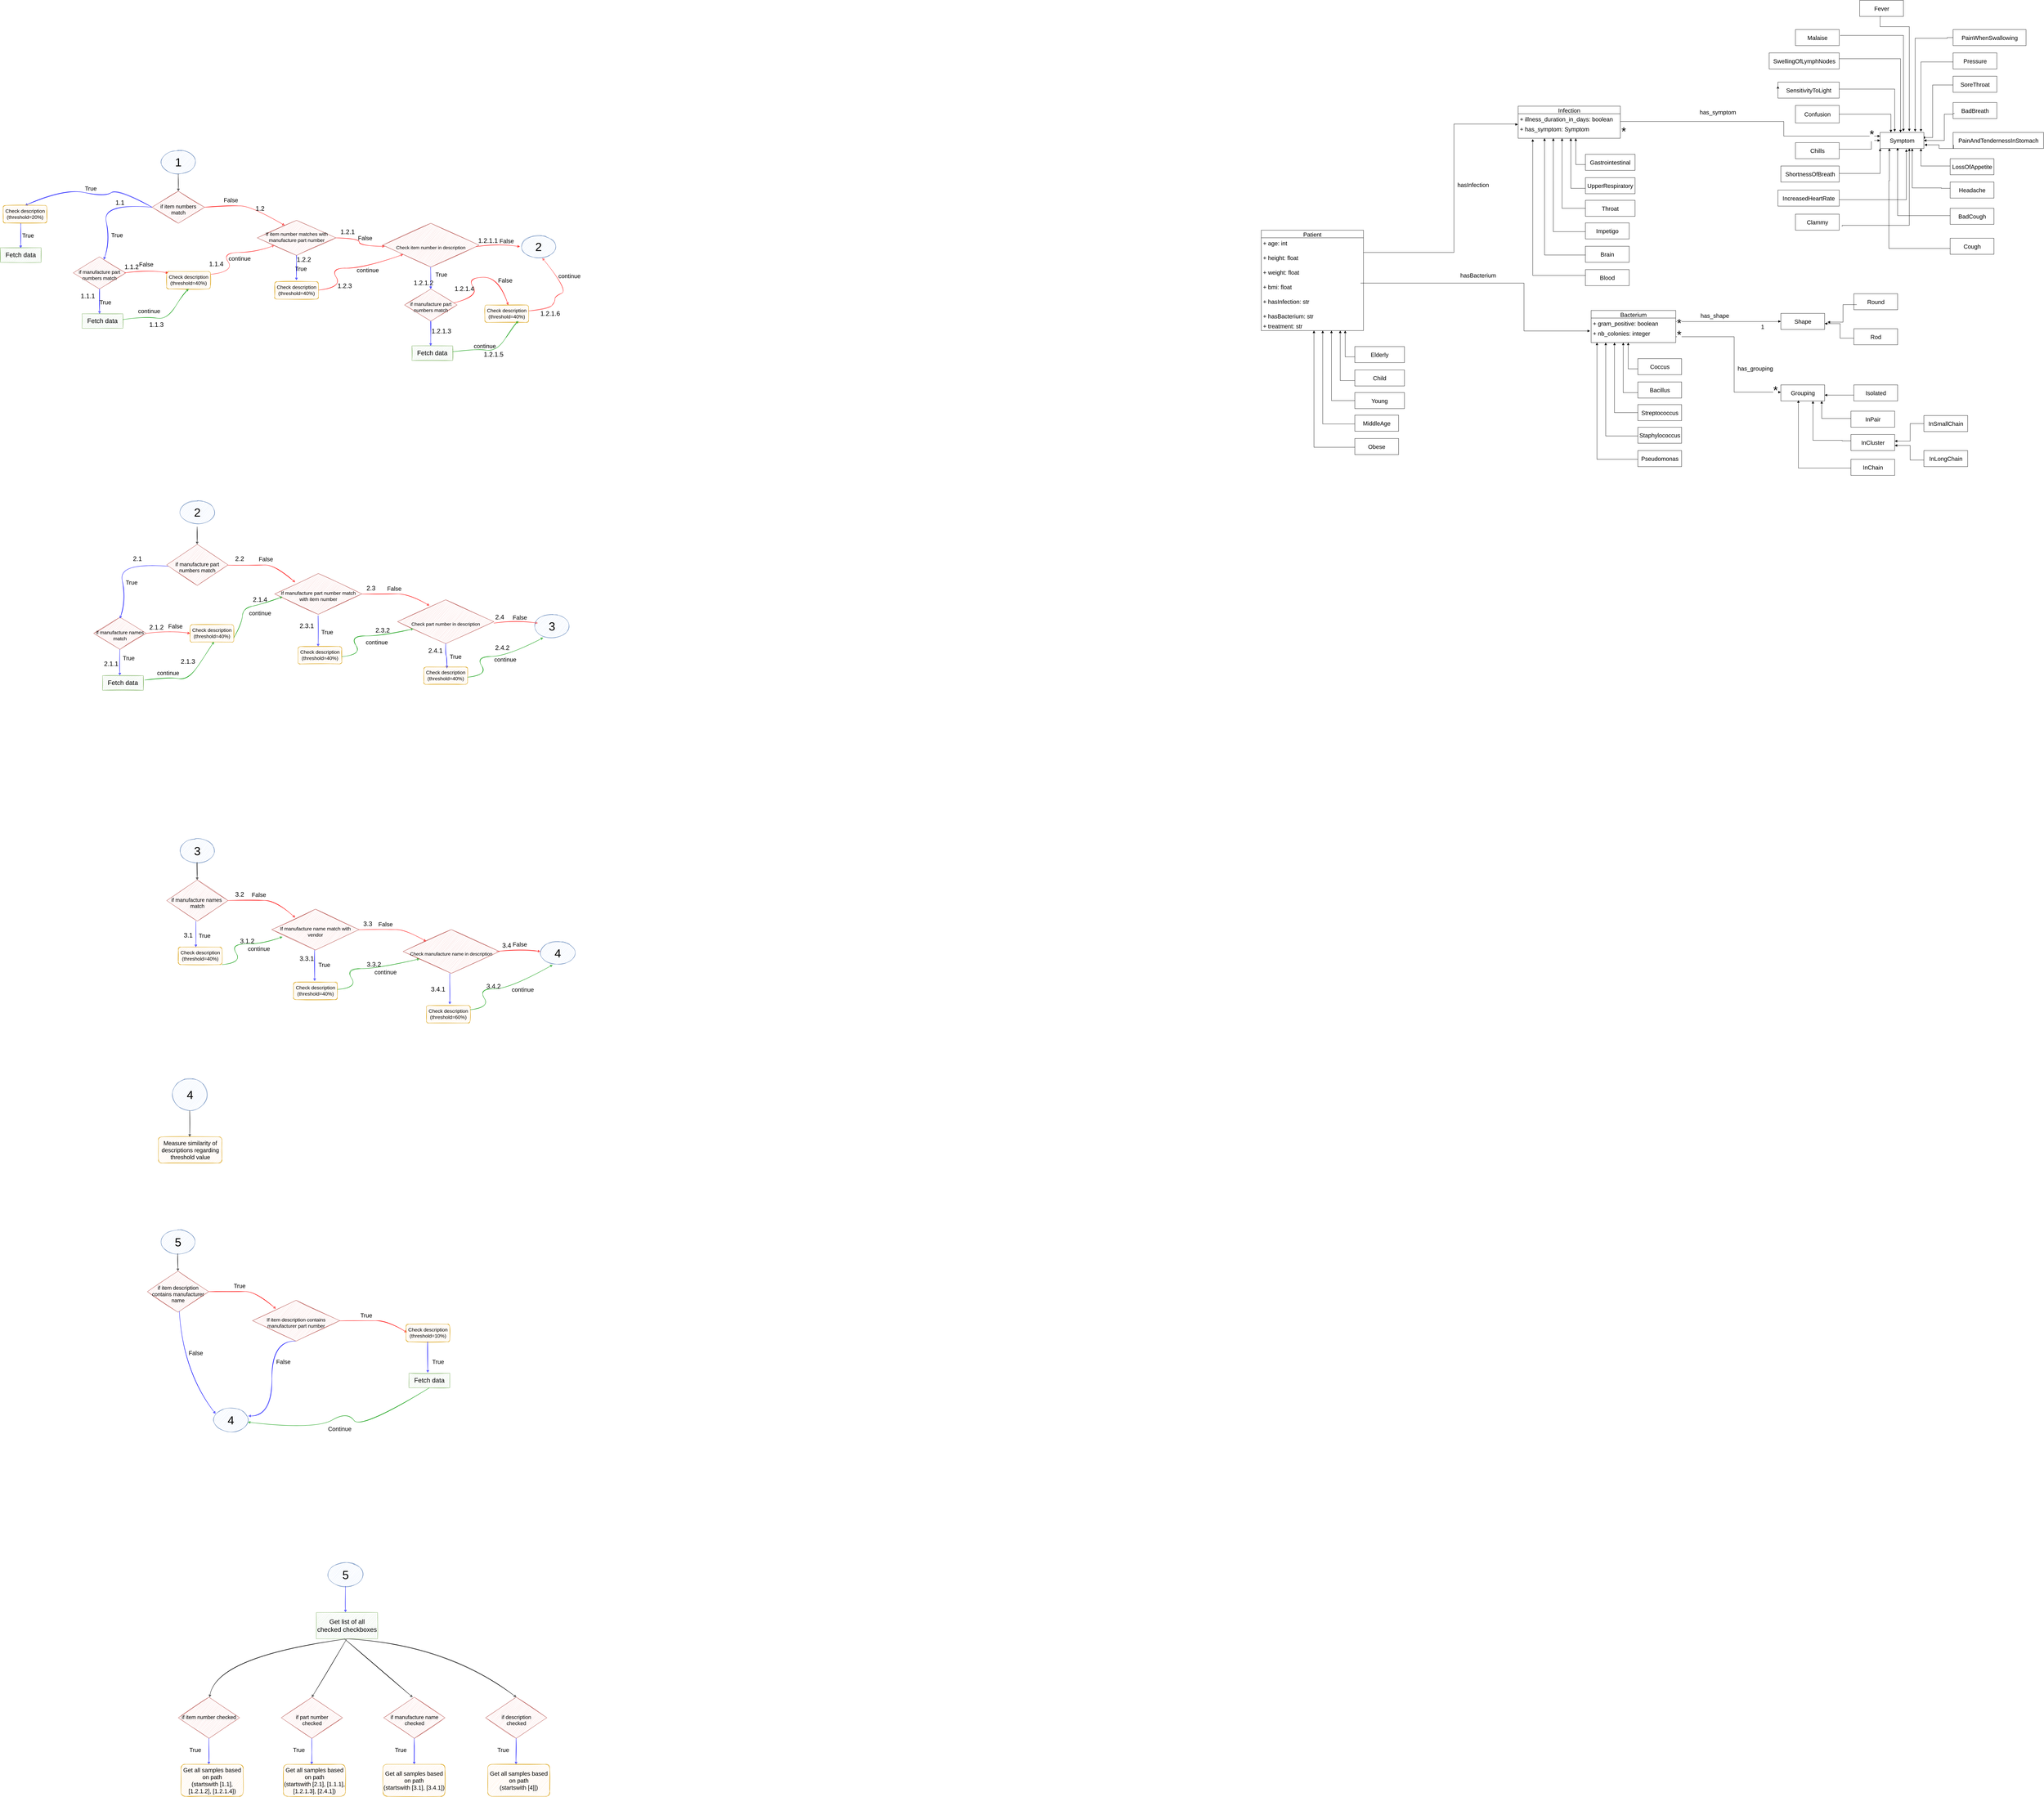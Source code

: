 <mxfile version="20.0.3" type="github">
  <diagram id="C5RBs43oDa-KdzZeNtuy" name="Page-1">
    <mxGraphModel dx="3449" dy="2400" grid="1" gridSize="10" guides="1" tooltips="1" connect="1" arrows="1" fold="1" page="1" pageScale="1" pageWidth="827" pageHeight="1169" math="0" shadow="0">
      <root>
        <mxCell id="WIyWlLk6GJQsqaUBKTNV-0" />
        <mxCell id="WIyWlLk6GJQsqaUBKTNV-1" parent="WIyWlLk6GJQsqaUBKTNV-0" />
        <mxCell id="WIyWlLk6GJQsqaUBKTNV-11" value="&lt;font style=&quot;font-size: 22px&quot;&gt;Fetch data&lt;/font&gt;" style="whiteSpace=wrap;html=1;fontSize=12;glass=0;strokeWidth=1;shadow=0;sketch=1;fillColor=#d5e8d4;strokeColor=#82b366;" parent="WIyWlLk6GJQsqaUBKTNV-1" vertex="1">
          <mxGeometry x="30" y="570" width="140" height="50" as="geometry" />
        </mxCell>
        <mxCell id="CebM5aKBRsjipQ1LpqMG-4" value="&lt;font style=&quot;font-size: 18px&quot;&gt;&lt;br&gt;if item numbers match&lt;/font&gt;" style="rhombus;whiteSpace=wrap;html=1;shadow=0;fontFamily=Helvetica;fontSize=12;align=center;strokeWidth=1;spacing=6;spacingTop=-4;sketch=1;fillColor=#f8cecc;strokeColor=#b85450;" parent="WIyWlLk6GJQsqaUBKTNV-1" vertex="1">
          <mxGeometry x="270" y="150" width="180" height="110" as="geometry" />
        </mxCell>
        <mxCell id="CebM5aKBRsjipQ1LpqMG-7" value="" style="endArrow=classic;html=1;exitX=0.5;exitY=1;exitDx=0;exitDy=0;sketch=1;curved=1;" parent="WIyWlLk6GJQsqaUBKTNV-1" target="CebM5aKBRsjipQ1LpqMG-4" edge="1">
          <mxGeometry width="50" height="50" relative="1" as="geometry">
            <mxPoint x="360" y="90" as="sourcePoint" />
            <mxPoint x="440" y="360" as="targetPoint" />
          </mxGeometry>
        </mxCell>
        <mxCell id="CebM5aKBRsjipQ1LpqMG-11" value="&lt;font style=&quot;font-size: 17px&quot;&gt;&lt;br&gt;&lt;font style=&quot;font-size: 17px&quot;&gt;if manufacture part numbers match&lt;/font&gt;&lt;/font&gt;" style="rhombus;whiteSpace=wrap;html=1;shadow=0;fontFamily=Helvetica;fontSize=12;align=center;strokeWidth=1;spacing=6;spacingTop=-4;sketch=1;fillColor=#f8cecc;strokeColor=#b85450;" parent="WIyWlLk6GJQsqaUBKTNV-1" vertex="1">
          <mxGeometry y="375" width="180" height="110" as="geometry" />
        </mxCell>
        <mxCell id="CebM5aKBRsjipQ1LpqMG-12" value="" style="endArrow=classic;html=1;exitX=0.5;exitY=1;exitDx=0;exitDy=0;sketch=1;curved=1;strokeColor=#0000FF;" parent="WIyWlLk6GJQsqaUBKTNV-1" source="CebM5aKBRsjipQ1LpqMG-11" edge="1">
          <mxGeometry width="50" height="50" relative="1" as="geometry">
            <mxPoint x="390" y="410" as="sourcePoint" />
            <mxPoint x="90" y="570" as="targetPoint" />
          </mxGeometry>
        </mxCell>
        <mxCell id="CebM5aKBRsjipQ1LpqMG-13" value="&lt;font style=&quot;font-size: 20px&quot;&gt;True&lt;/font&gt;" style="text;html=1;strokeColor=none;fillColor=none;align=center;verticalAlign=middle;whiteSpace=wrap;sketch=1;" parent="WIyWlLk6GJQsqaUBKTNV-1" vertex="1">
          <mxGeometry x="130" y="290" width="40" height="20" as="geometry" />
        </mxCell>
        <mxCell id="CebM5aKBRsjipQ1LpqMG-120" value="" style="edgeStyle=orthogonalEdgeStyle;curved=1;rounded=1;sketch=1;orthogonalLoop=1;jettySize=auto;html=1;entryX=0.021;entryY=0.527;entryDx=0;entryDy=0;entryPerimeter=0;strokeColor=#FF0000;" parent="WIyWlLk6GJQsqaUBKTNV-1" source="CebM5aKBRsjipQ1LpqMG-22" target="CebM5aKBRsjipQ1LpqMG-34" edge="1">
          <mxGeometry relative="1" as="geometry">
            <mxPoint x="1000" y="330" as="targetPoint" />
          </mxGeometry>
        </mxCell>
        <mxCell id="CebM5aKBRsjipQ1LpqMG-22" value="&lt;font style=&quot;font-size: 17px&quot;&gt;If item number matches with manufacture part number&lt;br&gt;&lt;/font&gt;" style="rhombus;whiteSpace=wrap;html=1;shadow=0;fontFamily=Helvetica;fontSize=12;align=center;strokeWidth=1;spacing=6;spacingTop=-4;sketch=1;fillColor=#f8cecc;strokeColor=#b85450;" parent="WIyWlLk6GJQsqaUBKTNV-1" vertex="1">
          <mxGeometry x="630.5" y="250" width="269" height="120" as="geometry" />
        </mxCell>
        <mxCell id="CebM5aKBRsjipQ1LpqMG-26" value="&lt;font style=&quot;font-size: 20px&quot;&gt;False&lt;/font&gt;" style="text;html=1;strokeColor=none;fillColor=none;align=center;verticalAlign=middle;whiteSpace=wrap;sketch=1;" parent="WIyWlLk6GJQsqaUBKTNV-1" vertex="1">
          <mxGeometry x="980" y="300" width="40" height="20" as="geometry" />
        </mxCell>
        <mxCell id="CebM5aKBRsjipQ1LpqMG-34" value="&lt;font style=&quot;font-size: 16px&quot;&gt;&lt;br&gt;Check item number in description&lt;br&gt;&lt;/font&gt;" style="rhombus;whiteSpace=wrap;html=1;shadow=0;fontFamily=Helvetica;fontSize=12;align=center;strokeWidth=1;spacing=6;spacingTop=-4;sketch=1;fillColor=#f8cecc;strokeColor=#b85450;" parent="WIyWlLk6GJQsqaUBKTNV-1" vertex="1">
          <mxGeometry x="1060" y="260" width="330" height="150" as="geometry" />
        </mxCell>
        <mxCell id="CebM5aKBRsjipQ1LpqMG-43" value="&lt;font style=&quot;font-size: 20px&quot;&gt;False&lt;/font&gt;" style="text;html=1;strokeColor=none;fillColor=none;align=center;verticalAlign=middle;whiteSpace=wrap;sketch=1;" parent="WIyWlLk6GJQsqaUBKTNV-1" vertex="1">
          <mxGeometry x="520" y="170" width="40" height="20" as="geometry" />
        </mxCell>
        <mxCell id="CebM5aKBRsjipQ1LpqMG-49" value="&lt;font style=&quot;font-size: 20px&quot;&gt;True&lt;/font&gt;" style="text;html=1;strokeColor=none;fillColor=none;align=center;verticalAlign=middle;whiteSpace=wrap;sketch=1;" parent="WIyWlLk6GJQsqaUBKTNV-1" vertex="1">
          <mxGeometry x="760" y="405" width="40" height="20" as="geometry" />
        </mxCell>
        <mxCell id="CebM5aKBRsjipQ1LpqMG-107" value="&lt;font style=&quot;font-size: 40px&quot;&gt;2&lt;/font&gt;" style="ellipse;whiteSpace=wrap;html=1;sketch=1;fillColor=#dae8fc;strokeColor=#6c8ebf;" parent="WIyWlLk6GJQsqaUBKTNV-1" vertex="1">
          <mxGeometry x="365" y="1210" width="120" height="80" as="geometry" />
        </mxCell>
        <mxCell id="CebM5aKBRsjipQ1LpqMG-108" value="" style="endArrow=classic;html=1;exitX=0.5;exitY=1;exitDx=0;exitDy=0;sketch=1;curved=1;" parent="WIyWlLk6GJQsqaUBKTNV-1" edge="1">
          <mxGeometry width="50" height="50" relative="1" as="geometry">
            <mxPoint x="424.5" y="1300" as="sourcePoint" />
            <mxPoint x="424.5" y="1360" as="targetPoint" />
          </mxGeometry>
        </mxCell>
        <mxCell id="CebM5aKBRsjipQ1LpqMG-110" value="&lt;font style=&quot;font-size: 18px&quot;&gt;&lt;br&gt;if manufacture part numbers match&lt;/font&gt;" style="rhombus;whiteSpace=wrap;html=1;shadow=0;fontFamily=Helvetica;fontSize=12;align=center;strokeWidth=1;spacing=6;spacingTop=-4;sketch=1;fillColor=#f8cecc;strokeColor=#b85450;" parent="WIyWlLk6GJQsqaUBKTNV-1" vertex="1">
          <mxGeometry x="320" y="1360" width="210" height="141" as="geometry" />
        </mxCell>
        <mxCell id="CebM5aKBRsjipQ1LpqMG-111" value="" style="endArrow=classic;html=1;exitX=0.5;exitY=1;exitDx=0;exitDy=0;sketch=1;curved=1;strokeColor=#0000FF;" parent="WIyWlLk6GJQsqaUBKTNV-1" edge="1">
          <mxGeometry width="50" height="50" relative="1" as="geometry">
            <mxPoint x="159.5" y="1720" as="sourcePoint" />
            <mxPoint x="159.5" y="1809" as="targetPoint" />
            <Array as="points">
              <mxPoint x="159.5" y="1780" />
            </Array>
          </mxGeometry>
        </mxCell>
        <mxCell id="CebM5aKBRsjipQ1LpqMG-114" value="&lt;font style=&quot;font-size: 20px&quot;&gt;True&lt;/font&gt;" style="text;html=1;strokeColor=none;fillColor=none;align=center;verticalAlign=middle;whiteSpace=wrap;sketch=1;" parent="WIyWlLk6GJQsqaUBKTNV-1" vertex="1">
          <mxGeometry x="180" y="1480" width="40" height="20" as="geometry" />
        </mxCell>
        <mxCell id="CebM5aKBRsjipQ1LpqMG-115" value="&lt;font style=&quot;font-size: 20px&quot;&gt;False&lt;/font&gt;" style="text;html=1;strokeColor=none;fillColor=none;align=center;verticalAlign=middle;whiteSpace=wrap;sketch=1;" parent="WIyWlLk6GJQsqaUBKTNV-1" vertex="1">
          <mxGeometry x="640" y="1400" width="40" height="20" as="geometry" />
        </mxCell>
        <mxCell id="CebM5aKBRsjipQ1LpqMG-116" value="&lt;div&gt;&lt;font style=&quot;font-size: 17px&quot;&gt;&lt;br&gt;&lt;/font&gt;&lt;/div&gt;&lt;div&gt;&lt;font style=&quot;font-size: 17px&quot;&gt;If manufacture part number match with item number&lt;/font&gt;&lt;/div&gt;" style="rhombus;whiteSpace=wrap;html=1;shadow=0;fontFamily=Helvetica;fontSize=12;align=center;strokeWidth=1;spacing=6;spacingTop=-4;sketch=1;fillColor=#f8cecc;strokeColor=#b85450;" parent="WIyWlLk6GJQsqaUBKTNV-1" vertex="1">
          <mxGeometry x="690" y="1460" width="299" height="140" as="geometry" />
        </mxCell>
        <mxCell id="CebM5aKBRsjipQ1LpqMG-121" value="" style="edgeStyle=orthogonalEdgeStyle;curved=1;rounded=1;sketch=1;orthogonalLoop=1;jettySize=auto;html=1;strokeColor=#0000FF;" parent="WIyWlLk6GJQsqaUBKTNV-1" edge="1">
          <mxGeometry relative="1" as="geometry">
            <mxPoint x="839" y="1604" as="sourcePoint" />
            <mxPoint x="839" y="1710" as="targetPoint" />
          </mxGeometry>
        </mxCell>
        <mxCell id="CebM5aKBRsjipQ1LpqMG-125" value="" style="endArrow=classic;html=1;sketch=1;curved=1;strokeColor=#FF0000;" parent="WIyWlLk6GJQsqaUBKTNV-1" edge="1">
          <mxGeometry width="50" height="50" relative="1" as="geometry">
            <mxPoint x="990" y="1530.5" as="sourcePoint" />
            <mxPoint x="1220" y="1570" as="targetPoint" />
            <Array as="points">
              <mxPoint x="1076" y="1530" />
              <mxPoint x="1152" y="1530" />
            </Array>
          </mxGeometry>
        </mxCell>
        <mxCell id="CebM5aKBRsjipQ1LpqMG-128" value="&lt;font style=&quot;font-size: 17px&quot;&gt;&lt;font style=&quot;font-size: 17px&quot;&gt;Check description (threshold=40%)&lt;/font&gt;&lt;/font&gt;" style="rounded=1;whiteSpace=wrap;html=1;sketch=1;fillColor=#ffe6cc;strokeColor=#d79b00;" parent="WIyWlLk6GJQsqaUBKTNV-1" vertex="1">
          <mxGeometry x="400" y="1635" width="150" height="60" as="geometry" />
        </mxCell>
        <mxCell id="CebM5aKBRsjipQ1LpqMG-129" value="&lt;font style=&quot;font-size: 16px&quot;&gt;&lt;br&gt;Check &lt;/font&gt;&lt;font style=&quot;font-size: 16px&quot;&gt;part number in description&lt;br&gt;&lt;/font&gt;" style="rhombus;whiteSpace=wrap;html=1;shadow=0;fontFamily=Helvetica;fontSize=12;align=center;strokeWidth=1;spacing=6;spacingTop=-4;sketch=1;fillColor=#f8cecc;strokeColor=#b85450;" parent="WIyWlLk6GJQsqaUBKTNV-1" vertex="1">
          <mxGeometry x="1111" y="1550" width="330" height="150" as="geometry" />
        </mxCell>
        <mxCell id="CebM5aKBRsjipQ1LpqMG-131" value="" style="edgeStyle=orthogonalEdgeStyle;curved=1;rounded=1;sketch=1;orthogonalLoop=1;jettySize=auto;html=1;exitX=0.5;exitY=1;exitDx=0;exitDy=0;strokeColor=#0000FF;" parent="WIyWlLk6GJQsqaUBKTNV-1" source="CebM5aKBRsjipQ1LpqMG-129" edge="1">
          <mxGeometry relative="1" as="geometry">
            <mxPoint x="1280" y="1710" as="sourcePoint" />
            <mxPoint x="1280" y="1785" as="targetPoint" />
          </mxGeometry>
        </mxCell>
        <mxCell id="CebM5aKBRsjipQ1LpqMG-136" value="&lt;font style=&quot;font-size: 20px&quot;&gt;False&lt;/font&gt;" style="text;html=1;strokeColor=none;fillColor=none;align=center;verticalAlign=middle;whiteSpace=wrap;sketch=1;" parent="WIyWlLk6GJQsqaUBKTNV-1" vertex="1">
          <mxGeometry x="1080" y="1501" width="40" height="20" as="geometry" />
        </mxCell>
        <mxCell id="CebM5aKBRsjipQ1LpqMG-240" style="edgeStyle=orthogonalEdgeStyle;curved=1;rounded=1;sketch=1;orthogonalLoop=1;jettySize=auto;html=1;exitX=0;exitY=0;exitDx=0;exitDy=0;strokeColor=#0000FF;" parent="WIyWlLk6GJQsqaUBKTNV-1" source="CebM5aKBRsjipQ1LpqMG-137" edge="1">
          <mxGeometry relative="1" as="geometry">
            <mxPoint x="850" y="1650" as="targetPoint" />
          </mxGeometry>
        </mxCell>
        <mxCell id="CebM5aKBRsjipQ1LpqMG-137" value="&lt;font style=&quot;font-size: 20px&quot;&gt;True&lt;/font&gt;" style="text;html=1;strokeColor=none;fillColor=none;align=center;verticalAlign=middle;whiteSpace=wrap;sketch=1;" parent="WIyWlLk6GJQsqaUBKTNV-1" vertex="1">
          <mxGeometry x="850" y="1650" width="40" height="20" as="geometry" />
        </mxCell>
        <mxCell id="CebM5aKBRsjipQ1LpqMG-138" value="&lt;font style=&quot;font-size: 20px&quot;&gt;True&lt;/font&gt;" style="text;html=1;strokeColor=none;fillColor=none;align=center;verticalAlign=middle;whiteSpace=wrap;sketch=1;" parent="WIyWlLk6GJQsqaUBKTNV-1" vertex="1">
          <mxGeometry x="1290" y="1734" width="40" height="20" as="geometry" />
        </mxCell>
        <mxCell id="CebM5aKBRsjipQ1LpqMG-141" value="" style="endArrow=classic;html=1;exitX=1;exitY=0.5;exitDx=0;exitDy=0;sketch=1;curved=1;strokeColor=#FF0000;" parent="WIyWlLk6GJQsqaUBKTNV-1" edge="1">
          <mxGeometry width="50" height="50" relative="1" as="geometry">
            <mxPoint x="1441" y="1630" as="sourcePoint" />
            <mxPoint x="1591" y="1630" as="targetPoint" />
            <Array as="points">
              <mxPoint x="1523" y="1620" />
              <mxPoint x="1591" y="1630" />
            </Array>
          </mxGeometry>
        </mxCell>
        <mxCell id="CebM5aKBRsjipQ1LpqMG-142" value="&lt;font style=&quot;font-size: 20px&quot;&gt;False&lt;/font&gt;" style="text;html=1;strokeColor=none;fillColor=none;align=center;verticalAlign=middle;whiteSpace=wrap;sketch=1;" parent="WIyWlLk6GJQsqaUBKTNV-1" vertex="1">
          <mxGeometry x="1510" y="1600" width="40" height="20" as="geometry" />
        </mxCell>
        <mxCell id="CebM5aKBRsjipQ1LpqMG-143" value="&lt;font style=&quot;font-size: 40px&quot;&gt;3&lt;/font&gt;" style="ellipse;whiteSpace=wrap;html=1;sketch=1;fillColor=#dae8fc;strokeColor=#6c8ebf;" parent="WIyWlLk6GJQsqaUBKTNV-1" vertex="1">
          <mxGeometry x="1580" y="1600" width="120" height="80" as="geometry" />
        </mxCell>
        <mxCell id="CebM5aKBRsjipQ1LpqMG-144" value="&lt;font style=&quot;font-size: 40px&quot;&gt;1&lt;/font&gt;" style="ellipse;whiteSpace=wrap;html=1;sketch=1;fillColor=#dae8fc;strokeColor=#6c8ebf;" parent="WIyWlLk6GJQsqaUBKTNV-1" vertex="1">
          <mxGeometry x="300" y="10" width="120" height="80" as="geometry" />
        </mxCell>
        <mxCell id="CebM5aKBRsjipQ1LpqMG-145" value="" style="endArrow=classic;html=1;exitX=0.5;exitY=1;exitDx=0;exitDy=0;sketch=1;curved=1;strokeColor=#0000FF;" parent="WIyWlLk6GJQsqaUBKTNV-1" edge="1">
          <mxGeometry width="50" height="50" relative="1" as="geometry">
            <mxPoint x="1224.5" y="410" as="sourcePoint" />
            <mxPoint x="1224.5" y="485" as="targetPoint" />
          </mxGeometry>
        </mxCell>
        <mxCell id="CebM5aKBRsjipQ1LpqMG-149" value="" style="endArrow=classic;html=1;exitX=1;exitY=0.5;exitDx=0;exitDy=0;sketch=1;curved=1;strokeColor=#FF0000;" parent="WIyWlLk6GJQsqaUBKTNV-1" edge="1">
          <mxGeometry width="50" height="50" relative="1" as="geometry">
            <mxPoint x="1380" y="340" as="sourcePoint" />
            <mxPoint x="1530" y="340" as="targetPoint" />
            <Array as="points">
              <mxPoint x="1462" y="330" />
              <mxPoint x="1530" y="340" />
            </Array>
          </mxGeometry>
        </mxCell>
        <mxCell id="CebM5aKBRsjipQ1LpqMG-150" value="&lt;font style=&quot;font-size: 40px&quot;&gt;3&lt;/font&gt;" style="ellipse;whiteSpace=wrap;html=1;sketch=1;fillColor=#dae8fc;strokeColor=#6c8ebf;" parent="WIyWlLk6GJQsqaUBKTNV-1" vertex="1">
          <mxGeometry x="365" y="2370" width="120" height="80" as="geometry" />
        </mxCell>
        <mxCell id="CebM5aKBRsjipQ1LpqMG-151" value="" style="endArrow=classic;html=1;exitX=0.5;exitY=1;exitDx=0;exitDy=0;sketch=1;curved=1;" parent="WIyWlLk6GJQsqaUBKTNV-1" edge="1">
          <mxGeometry width="50" height="50" relative="1" as="geometry">
            <mxPoint x="424.5" y="2450" as="sourcePoint" />
            <mxPoint x="424.5" y="2510" as="targetPoint" />
          </mxGeometry>
        </mxCell>
        <mxCell id="CebM5aKBRsjipQ1LpqMG-152" value="&lt;font style=&quot;font-size: 18px&quot;&gt;&lt;br&gt;if manufacture names&amp;nbsp; match&lt;/font&gt;" style="rhombus;whiteSpace=wrap;html=1;shadow=0;fontFamily=Helvetica;fontSize=12;align=center;strokeWidth=1;spacing=6;spacingTop=-4;sketch=1;fillColor=#f8cecc;strokeColor=#b85450;" parent="WIyWlLk6GJQsqaUBKTNV-1" vertex="1">
          <mxGeometry x="320" y="2510" width="210" height="141" as="geometry" />
        </mxCell>
        <mxCell id="CebM5aKBRsjipQ1LpqMG-154" value="&lt;font style=&quot;font-size: 17px&quot;&gt;&lt;font style=&quot;font-size: 17px&quot;&gt;Check description (threshold=40%)&lt;/font&gt;&lt;/font&gt;" style="rounded=1;whiteSpace=wrap;html=1;sketch=1;fillColor=#ffe6cc;strokeColor=#d79b00;" parent="WIyWlLk6GJQsqaUBKTNV-1" vertex="1">
          <mxGeometry x="360" y="2740" width="150" height="60" as="geometry" />
        </mxCell>
        <mxCell id="CebM5aKBRsjipQ1LpqMG-159" value="&lt;font style=&quot;font-size: 20px&quot;&gt;True&lt;/font&gt;" style="text;html=1;strokeColor=none;fillColor=none;align=center;verticalAlign=middle;whiteSpace=wrap;sketch=1;" parent="WIyWlLk6GJQsqaUBKTNV-1" vertex="1">
          <mxGeometry x="430" y="2690" width="40" height="20" as="geometry" />
        </mxCell>
        <mxCell id="CebM5aKBRsjipQ1LpqMG-160" value="&lt;font style=&quot;font-size: 20px&quot;&gt;False&lt;/font&gt;" style="text;html=1;strokeColor=none;fillColor=none;align=center;verticalAlign=middle;whiteSpace=wrap;sketch=1;" parent="WIyWlLk6GJQsqaUBKTNV-1" vertex="1">
          <mxGeometry x="615.5" y="2550" width="40" height="20" as="geometry" />
        </mxCell>
        <mxCell id="CebM5aKBRsjipQ1LpqMG-161" value="&lt;div&gt;&lt;font style=&quot;font-size: 17px&quot;&gt;&lt;br&gt;&lt;/font&gt;&lt;/div&gt;&lt;div&gt;&lt;font style=&quot;font-size: 17px&quot;&gt;If manufacture name match with vendor&lt;br&gt;&lt;/font&gt;&lt;/div&gt;" style="rhombus;whiteSpace=wrap;html=1;shadow=0;fontFamily=Helvetica;fontSize=12;align=center;strokeWidth=1;spacing=6;spacingTop=-4;sketch=1;fillColor=#f8cecc;strokeColor=#b85450;" parent="WIyWlLk6GJQsqaUBKTNV-1" vertex="1">
          <mxGeometry x="680" y="2610" width="299" height="140" as="geometry" />
        </mxCell>
        <mxCell id="CebM5aKBRsjipQ1LpqMG-164" value="&lt;font style=&quot;font-size: 20px&quot;&gt;True&lt;/font&gt;" style="text;html=1;strokeColor=none;fillColor=none;align=center;verticalAlign=middle;whiteSpace=wrap;sketch=1;" parent="WIyWlLk6GJQsqaUBKTNV-1" vertex="1">
          <mxGeometry x="840" y="2790" width="40" height="20" as="geometry" />
        </mxCell>
        <mxCell id="CebM5aKBRsjipQ1LpqMG-165" value="&lt;font style=&quot;font-size: 17px&quot;&gt;&lt;font style=&quot;font-size: 17px&quot;&gt;Check description (threshold=40%)&lt;/font&gt;&lt;/font&gt;" style="rounded=1;whiteSpace=wrap;html=1;sketch=1;fillColor=#ffe6cc;strokeColor=#d79b00;" parent="WIyWlLk6GJQsqaUBKTNV-1" vertex="1">
          <mxGeometry x="754.5" y="2860" width="150" height="60" as="geometry" />
        </mxCell>
        <mxCell id="CebM5aKBRsjipQ1LpqMG-168" value="&lt;font style=&quot;font-size: 16px&quot;&gt;&lt;br&gt;Check manufacture name in &lt;/font&gt;&lt;font style=&quot;font-size: 16px&quot;&gt;description&lt;br&gt;&lt;/font&gt;" style="rhombus;whiteSpace=wrap;html=1;shadow=0;fontFamily=Helvetica;fontSize=12;align=center;strokeWidth=1;spacing=6;spacingTop=-4;sketch=1;fillColor=#f8cecc;strokeColor=#b85450;" parent="WIyWlLk6GJQsqaUBKTNV-1" vertex="1">
          <mxGeometry x="1130" y="2680" width="330" height="150" as="geometry" />
        </mxCell>
        <mxCell id="CebM5aKBRsjipQ1LpqMG-170" value="&lt;font style=&quot;font-size: 17px&quot;&gt;&lt;font style=&quot;font-size: 17px&quot;&gt;Check description (threshold=60%)&lt;/font&gt;&lt;/font&gt;" style="rounded=1;whiteSpace=wrap;html=1;sketch=1;fillColor=#ffe6cc;strokeColor=#d79b00;" parent="WIyWlLk6GJQsqaUBKTNV-1" vertex="1">
          <mxGeometry x="1210" y="2940" width="150" height="60" as="geometry" />
        </mxCell>
        <mxCell id="CebM5aKBRsjipQ1LpqMG-172" value="&lt;font style=&quot;font-size: 40px&quot;&gt;4&lt;/font&gt;" style="ellipse;whiteSpace=wrap;html=1;sketch=1;fillColor=#dae8fc;strokeColor=#6c8ebf;" parent="WIyWlLk6GJQsqaUBKTNV-1" vertex="1">
          <mxGeometry x="1600" y="2720" width="120" height="80" as="geometry" />
        </mxCell>
        <mxCell id="CebM5aKBRsjipQ1LpqMG-173" value="&lt;font style=&quot;font-size: 40px&quot;&gt;4&lt;/font&gt;" style="ellipse;whiteSpace=wrap;html=1;sketch=1;fillColor=#dae8fc;strokeColor=#6c8ebf;" parent="WIyWlLk6GJQsqaUBKTNV-1" vertex="1">
          <mxGeometry x="339.5" y="3190" width="120" height="110" as="geometry" />
        </mxCell>
        <mxCell id="CebM5aKBRsjipQ1LpqMG-174" value="" style="endArrow=classic;html=1;exitX=0.5;exitY=1;exitDx=0;exitDy=0;sketch=1;curved=1;" parent="WIyWlLk6GJQsqaUBKTNV-1" edge="1">
          <mxGeometry width="50" height="50" relative="1" as="geometry">
            <mxPoint x="399" y="3300" as="sourcePoint" />
            <mxPoint x="399" y="3390" as="targetPoint" />
          </mxGeometry>
        </mxCell>
        <mxCell id="CebM5aKBRsjipQ1LpqMG-175" value="&lt;font style=&quot;font-size: 20px&quot;&gt;&lt;font style=&quot;font-size: 20px&quot;&gt;Measure similarity of descriptions regarding threshold value&lt;/font&gt;&lt;br&gt;&lt;/font&gt;" style="rounded=1;whiteSpace=wrap;html=1;sketch=1;fillColor=#ffe6cc;strokeColor=#d79b00;" parent="WIyWlLk6GJQsqaUBKTNV-1" vertex="1">
          <mxGeometry x="292" y="3390" width="217.5" height="90" as="geometry" />
        </mxCell>
        <mxCell id="CebM5aKBRsjipQ1LpqMG-176" value="&lt;font style=&quot;font-size: 17px&quot;&gt;&lt;font style=&quot;font-size: 17px&quot;&gt;Check description (threshold=40%)&lt;/font&gt;&lt;/font&gt;" style="rounded=1;whiteSpace=wrap;html=1;sketch=1;fillColor=#ffe6cc;strokeColor=#d79b00;" parent="WIyWlLk6GJQsqaUBKTNV-1" vertex="1">
          <mxGeometry x="770" y="1710" width="150" height="60" as="geometry" />
        </mxCell>
        <mxCell id="CebM5aKBRsjipQ1LpqMG-177" value="&lt;font style=&quot;font-size: 17px&quot;&gt;&lt;font style=&quot;font-size: 17px&quot;&gt;Check description (threshold=40%)&lt;/font&gt;&lt;/font&gt;" style="rounded=1;whiteSpace=wrap;html=1;sketch=1;fillColor=#ffe6cc;strokeColor=#d79b00;" parent="WIyWlLk6GJQsqaUBKTNV-1" vertex="1">
          <mxGeometry x="1201" y="1780" width="150" height="60" as="geometry" />
        </mxCell>
        <mxCell id="CebM5aKBRsjipQ1LpqMG-178" value="&lt;font style=&quot;font-size: 17px&quot;&gt;&lt;font style=&quot;font-size: 17px&quot;&gt;Check description (threshold=40%)&lt;/font&gt;&lt;/font&gt;" style="rounded=1;whiteSpace=wrap;html=1;sketch=1;fillColor=#ffe6cc;strokeColor=#d79b00;" parent="WIyWlLk6GJQsqaUBKTNV-1" vertex="1">
          <mxGeometry x="320" y="425" width="150" height="60" as="geometry" />
        </mxCell>
        <mxCell id="CebM5aKBRsjipQ1LpqMG-179" value="&lt;font style=&quot;font-size: 17px&quot;&gt;&lt;font style=&quot;font-size: 17px&quot;&gt;Check description (threshold=40%)&lt;/font&gt;&lt;/font&gt;" style="rounded=1;whiteSpace=wrap;html=1;sketch=1;fillColor=#ffe6cc;strokeColor=#d79b00;" parent="WIyWlLk6GJQsqaUBKTNV-1" vertex="1">
          <mxGeometry x="690" y="460" width="150" height="60" as="geometry" />
        </mxCell>
        <mxCell id="CebM5aKBRsjipQ1LpqMG-181" value="&lt;font style=&quot;font-size: 20px&quot;&gt;True&lt;/font&gt;" style="text;html=1;strokeColor=none;fillColor=none;align=center;verticalAlign=middle;whiteSpace=wrap;sketch=1;" parent="WIyWlLk6GJQsqaUBKTNV-1" vertex="1">
          <mxGeometry x="1241" y="425" width="40" height="20" as="geometry" />
        </mxCell>
        <mxCell id="CebM5aKBRsjipQ1LpqMG-182" value="&lt;font style=&quot;font-size: 20px&quot;&gt;False&lt;/font&gt;" style="text;html=1;strokeColor=none;fillColor=none;align=center;verticalAlign=middle;whiteSpace=wrap;sketch=1;" parent="WIyWlLk6GJQsqaUBKTNV-1" vertex="1">
          <mxGeometry x="1465" y="310" width="40" height="20" as="geometry" />
        </mxCell>
        <mxCell id="CebM5aKBRsjipQ1LpqMG-183" value="&lt;font style=&quot;font-size: 40px&quot;&gt;2&lt;/font&gt;" style="ellipse;whiteSpace=wrap;html=1;sketch=1;fillColor=#dae8fc;strokeColor=#6c8ebf;" parent="WIyWlLk6GJQsqaUBKTNV-1" vertex="1">
          <mxGeometry x="1534" y="300" width="120" height="80" as="geometry" />
        </mxCell>
        <mxCell id="CebM5aKBRsjipQ1LpqMG-185" value="&lt;font style=&quot;font-size: 20px&quot;&gt;False&lt;/font&gt;" style="text;html=1;strokeColor=none;fillColor=none;align=center;verticalAlign=middle;whiteSpace=wrap;sketch=1;" parent="WIyWlLk6GJQsqaUBKTNV-1" vertex="1">
          <mxGeometry x="1510" y="2720" width="40" height="20" as="geometry" />
        </mxCell>
        <mxCell id="CebM5aKBRsjipQ1LpqMG-192" value="" style="endArrow=classic;html=1;exitX=0;exitY=0.5;exitDx=0;exitDy=0;sketch=1;curved=1;strokeColor=#0000FF;" parent="WIyWlLk6GJQsqaUBKTNV-1" source="CebM5aKBRsjipQ1LpqMG-4" target="CebM5aKBRsjipQ1LpqMG-11" edge="1">
          <mxGeometry width="50" height="50" relative="1" as="geometry">
            <mxPoint x="269" y="210" as="sourcePoint" />
            <mxPoint x="269" y="280" as="targetPoint" />
            <Array as="points">
              <mxPoint x="100" y="190" />
              <mxPoint x="126" y="320" />
            </Array>
          </mxGeometry>
        </mxCell>
        <mxCell id="CebM5aKBRsjipQ1LpqMG-199" value="" style="endArrow=classic;html=1;exitX=1;exitY=0.5;exitDx=0;exitDy=0;sketch=1;curved=1;strokeColor=#FF0000;" parent="WIyWlLk6GJQsqaUBKTNV-1" edge="1">
          <mxGeometry width="50" height="50" relative="1" as="geometry">
            <mxPoint x="175" y="430" as="sourcePoint" />
            <mxPoint x="325" y="430" as="targetPoint" />
            <Array as="points">
              <mxPoint x="257" y="420" />
              <mxPoint x="325" y="430" />
            </Array>
          </mxGeometry>
        </mxCell>
        <mxCell id="CebM5aKBRsjipQ1LpqMG-200" value="&lt;font style=&quot;font-size: 20px&quot;&gt;True&lt;/font&gt;" style="text;html=1;strokeColor=none;fillColor=none;align=center;verticalAlign=middle;whiteSpace=wrap;sketch=1;" parent="WIyWlLk6GJQsqaUBKTNV-1" vertex="1">
          <mxGeometry x="90" y="520" width="40" height="20" as="geometry" />
        </mxCell>
        <mxCell id="CebM5aKBRsjipQ1LpqMG-201" value="&lt;font style=&quot;font-size: 20px&quot;&gt;False&lt;/font&gt;" style="text;html=1;strokeColor=none;fillColor=none;align=center;verticalAlign=middle;whiteSpace=wrap;sketch=1;" parent="WIyWlLk6GJQsqaUBKTNV-1" vertex="1">
          <mxGeometry x="230" y="390" width="40" height="20" as="geometry" />
        </mxCell>
        <mxCell id="CebM5aKBRsjipQ1LpqMG-202" value="" style="endArrow=classic;html=1;sketch=1;curved=1;entryX=0.348;entryY=0.142;entryDx=0;entryDy=0;entryPerimeter=0;strokeColor=#FF0000;exitX=1;exitY=0.5;exitDx=0;exitDy=0;" parent="WIyWlLk6GJQsqaUBKTNV-1" source="CebM5aKBRsjipQ1LpqMG-4" target="CebM5aKBRsjipQ1LpqMG-22" edge="1">
          <mxGeometry width="50" height="50" relative="1" as="geometry">
            <mxPoint x="440" y="201" as="sourcePoint" />
            <mxPoint x="710" y="260" as="targetPoint" />
            <Array as="points">
              <mxPoint x="530" y="200.5" />
              <mxPoint x="606" y="200.5" />
            </Array>
          </mxGeometry>
        </mxCell>
        <mxCell id="CebM5aKBRsjipQ1LpqMG-203" value="" style="endArrow=classic;html=1;exitX=0.5;exitY=1;exitDx=0;exitDy=0;sketch=1;curved=1;strokeColor=#0000FF;" parent="WIyWlLk6GJQsqaUBKTNV-1" edge="1">
          <mxGeometry width="50" height="50" relative="1" as="geometry">
            <mxPoint x="764.5" y="370" as="sourcePoint" />
            <mxPoint x="764.5" y="455" as="targetPoint" />
          </mxGeometry>
        </mxCell>
        <mxCell id="CebM5aKBRsjipQ1LpqMG-206" value="" style="endArrow=classic;html=1;exitX=1;exitY=0.5;exitDx=0;exitDy=0;sketch=1;curved=1;strokeColor=#FF3333;" parent="WIyWlLk6GJQsqaUBKTNV-1" target="CebM5aKBRsjipQ1LpqMG-22" edge="1">
          <mxGeometry width="50" height="50" relative="1" as="geometry">
            <mxPoint x="470" y="435" as="sourcePoint" />
            <mxPoint x="660" y="410" as="targetPoint" />
            <Array as="points">
              <mxPoint x="552" y="425" />
              <mxPoint x="510" y="360" />
              <mxPoint x="620" y="360" />
            </Array>
          </mxGeometry>
        </mxCell>
        <mxCell id="CebM5aKBRsjipQ1LpqMG-216" value="" style="endArrow=classic;html=1;exitX=1;exitY=0.5;exitDx=0;exitDy=0;sketch=1;curved=1;strokeColor=#FF0000;" parent="WIyWlLk6GJQsqaUBKTNV-1" target="CebM5aKBRsjipQ1LpqMG-34" edge="1">
          <mxGeometry width="50" height="50" relative="1" as="geometry">
            <mxPoint x="840.86" y="488.84" as="sourcePoint" />
            <mxPoint x="1120" y="380" as="targetPoint" />
            <Array as="points">
              <mxPoint x="922.86" y="478.84" />
              <mxPoint x="880.86" y="413.84" />
              <mxPoint x="990.86" y="413.84" />
            </Array>
          </mxGeometry>
        </mxCell>
        <mxCell id="CebM5aKBRsjipQ1LpqMG-221" value="" style="endArrow=classic;html=1;exitX=0.933;exitY=0.436;exitDx=0;exitDy=0;sketch=1;curved=1;strokeColor=#FF0000;exitPerimeter=0;" parent="WIyWlLk6GJQsqaUBKTNV-1" source="Dj3hqzqfzCREed3wxIBN-6" edge="1">
          <mxGeometry width="50" height="50" relative="1" as="geometry">
            <mxPoint x="1309" y="520.0" as="sourcePoint" />
            <mxPoint x="1490" y="540" as="targetPoint" />
            <Array as="points">
              <mxPoint x="1391" y="510.0" />
              <mxPoint x="1349" y="445.0" />
              <mxPoint x="1459" y="445.0" />
            </Array>
          </mxGeometry>
        </mxCell>
        <mxCell id="CebM5aKBRsjipQ1LpqMG-222" value="&lt;font style=&quot;font-size: 20px&quot;&gt;False&lt;/font&gt;" style="text;html=1;strokeColor=none;fillColor=none;align=center;verticalAlign=middle;whiteSpace=wrap;sketch=1;" parent="WIyWlLk6GJQsqaUBKTNV-1" vertex="1">
          <mxGeometry x="1460" y="440" width="40" height="30" as="geometry" />
        </mxCell>
        <mxCell id="CebM5aKBRsjipQ1LpqMG-223" value="" style="endArrow=classic;html=1;sketch=1;curved=1;strokeColor=#FF0000;" parent="WIyWlLk6GJQsqaUBKTNV-1" edge="1">
          <mxGeometry width="50" height="50" relative="1" as="geometry">
            <mxPoint x="530" y="1431.5" as="sourcePoint" />
            <mxPoint x="760" y="1490" as="targetPoint" />
            <Array as="points">
              <mxPoint x="616" y="1431" />
              <mxPoint x="692" y="1431" />
            </Array>
          </mxGeometry>
        </mxCell>
        <mxCell id="CebM5aKBRsjipQ1LpqMG-228" value="" style="endArrow=classic;html=1;sketch=1;curved=1;exitX=1;exitY=0.75;exitDx=0;exitDy=0;strokeColor=#009900;" parent="WIyWlLk6GJQsqaUBKTNV-1" source="CebM5aKBRsjipQ1LpqMG-128" edge="1">
          <mxGeometry width="50" height="50" relative="1" as="geometry">
            <mxPoint x="520" y="1639" as="sourcePoint" />
            <mxPoint x="716.639" y="1539.999" as="targetPoint" />
            <Array as="points">
              <mxPoint x="579.5" y="1628.84" />
              <mxPoint x="580" y="1580" />
              <mxPoint x="647.5" y="1563.84" />
            </Array>
          </mxGeometry>
        </mxCell>
        <mxCell id="CebM5aKBRsjipQ1LpqMG-230" value="" style="endArrow=classic;html=1;sketch=1;curved=1;exitX=1;exitY=0.75;exitDx=0;exitDy=0;strokeColor=#009900;" parent="WIyWlLk6GJQsqaUBKTNV-1" target="CebM5aKBRsjipQ1LpqMG-129" edge="1">
          <mxGeometry width="50" height="50" relative="1" as="geometry">
            <mxPoint x="920" y="1745" as="sourcePoint" />
            <mxPoint x="1126.639" y="1649.999" as="targetPoint" />
            <Array as="points">
              <mxPoint x="989.5" y="1738.84" />
              <mxPoint x="947.5" y="1673.84" />
              <mxPoint x="1057.5" y="1673.84" />
            </Array>
          </mxGeometry>
        </mxCell>
        <mxCell id="CebM5aKBRsjipQ1LpqMG-232" value="" style="endArrow=classic;html=1;sketch=1;curved=1;exitX=1;exitY=0.75;exitDx=0;exitDy=0;strokeColor=#009900;" parent="WIyWlLk6GJQsqaUBKTNV-1" edge="1">
          <mxGeometry width="50" height="50" relative="1" as="geometry">
            <mxPoint x="1351" y="1815.28" as="sourcePoint" />
            <mxPoint x="1610" y="1680" as="targetPoint" />
            <Array as="points">
              <mxPoint x="1420.5" y="1809.12" />
              <mxPoint x="1378.5" y="1744.12" />
              <mxPoint x="1488.5" y="1744.12" />
            </Array>
          </mxGeometry>
        </mxCell>
        <mxCell id="CebM5aKBRsjipQ1LpqMG-238" value="" style="endArrow=classic;html=1;exitX=0.5;exitY=1;exitDx=0;exitDy=0;sketch=1;curved=1;strokeColor=#0000FF;" parent="WIyWlLk6GJQsqaUBKTNV-1" edge="1">
          <mxGeometry width="50" height="50" relative="1" as="geometry">
            <mxPoint x="420" y="2651" as="sourcePoint" />
            <mxPoint x="420" y="2740" as="targetPoint" />
            <Array as="points">
              <mxPoint x="420" y="2711" />
            </Array>
          </mxGeometry>
        </mxCell>
        <mxCell id="CebM5aKBRsjipQ1LpqMG-239" value="" style="endArrow=classic;html=1;sketch=1;curved=1;strokeColor=#FF0000;" parent="WIyWlLk6GJQsqaUBKTNV-1" edge="1">
          <mxGeometry width="50" height="50" relative="1" as="geometry">
            <mxPoint x="530" y="2580.5" as="sourcePoint" />
            <mxPoint x="760" y="2639" as="targetPoint" />
            <Array as="points">
              <mxPoint x="616" y="2580" />
              <mxPoint x="692" y="2580" />
            </Array>
          </mxGeometry>
        </mxCell>
        <mxCell id="CebM5aKBRsjipQ1LpqMG-241" value="" style="edgeStyle=orthogonalEdgeStyle;curved=1;rounded=1;sketch=1;orthogonalLoop=1;jettySize=auto;html=1;strokeColor=#0000FF;" parent="WIyWlLk6GJQsqaUBKTNV-1" edge="1">
          <mxGeometry relative="1" as="geometry">
            <mxPoint x="827" y="2750" as="sourcePoint" />
            <mxPoint x="827" y="2856" as="targetPoint" />
          </mxGeometry>
        </mxCell>
        <mxCell id="CebM5aKBRsjipQ1LpqMG-244" value="" style="endArrow=classic;html=1;sketch=1;curved=1;strokeColor=#FF0000;" parent="WIyWlLk6GJQsqaUBKTNV-1" edge="1">
          <mxGeometry width="50" height="50" relative="1" as="geometry">
            <mxPoint x="979" y="2680.5" as="sourcePoint" />
            <mxPoint x="1209" y="2720" as="targetPoint" />
            <Array as="points">
              <mxPoint x="1065" y="2680" />
              <mxPoint x="1141" y="2680" />
            </Array>
          </mxGeometry>
        </mxCell>
        <mxCell id="CebM5aKBRsjipQ1LpqMG-245" value="" style="edgeStyle=orthogonalEdgeStyle;curved=1;rounded=1;sketch=1;orthogonalLoop=1;jettySize=auto;html=1;strokeColor=#0000FF;" parent="WIyWlLk6GJQsqaUBKTNV-1" edge="1">
          <mxGeometry relative="1" as="geometry">
            <mxPoint x="1290" y="2830" as="sourcePoint" />
            <mxPoint x="1290" y="2936" as="targetPoint" />
            <Array as="points">
              <mxPoint x="1290" y="2870" />
              <mxPoint x="1290" y="2870" />
            </Array>
          </mxGeometry>
        </mxCell>
        <mxCell id="CebM5aKBRsjipQ1LpqMG-248" value="" style="endArrow=classic;html=1;exitX=1;exitY=0.5;exitDx=0;exitDy=0;sketch=1;curved=1;strokeColor=#FF0000;" parent="WIyWlLk6GJQsqaUBKTNV-1" edge="1">
          <mxGeometry width="50" height="50" relative="1" as="geometry">
            <mxPoint x="1450" y="2755" as="sourcePoint" />
            <mxPoint x="1600" y="2755" as="targetPoint" />
            <Array as="points">
              <mxPoint x="1532" y="2745" />
              <mxPoint x="1600" y="2755" />
            </Array>
          </mxGeometry>
        </mxCell>
        <mxCell id="CebM5aKBRsjipQ1LpqMG-249" value="&lt;font style=&quot;font-size: 20px&quot;&gt;False&lt;/font&gt;" style="text;html=1;strokeColor=none;fillColor=none;align=center;verticalAlign=middle;whiteSpace=wrap;sketch=1;" parent="WIyWlLk6GJQsqaUBKTNV-1" vertex="1">
          <mxGeometry x="1050" y="2651" width="40" height="20" as="geometry" />
        </mxCell>
        <mxCell id="CebM5aKBRsjipQ1LpqMG-250" value="" style="endArrow=classic;html=1;sketch=1;curved=1;exitX=1;exitY=0.75;exitDx=0;exitDy=0;strokeColor=#009900;" parent="WIyWlLk6GJQsqaUBKTNV-1" edge="1">
          <mxGeometry width="50" height="50" relative="1" as="geometry">
            <mxPoint x="510" y="2800" as="sourcePoint" />
            <mxPoint x="716.639" y="2704.999" as="targetPoint" />
            <Array as="points">
              <mxPoint x="579.5" y="2793.84" />
              <mxPoint x="537.5" y="2728.84" />
              <mxPoint x="647.5" y="2728.84" />
            </Array>
          </mxGeometry>
        </mxCell>
        <mxCell id="CebM5aKBRsjipQ1LpqMG-253" value="" style="endArrow=classic;html=1;sketch=1;curved=1;exitX=1;exitY=0.75;exitDx=0;exitDy=0;strokeColor=#009900;" parent="WIyWlLk6GJQsqaUBKTNV-1" target="CebM5aKBRsjipQ1LpqMG-168" edge="1">
          <mxGeometry width="50" height="50" relative="1" as="geometry">
            <mxPoint x="904.5" y="2885" as="sourcePoint" />
            <mxPoint x="1111.139" y="2789.999" as="targetPoint" />
            <Array as="points">
              <mxPoint x="974" y="2878.84" />
              <mxPoint x="932" y="2813.84" />
              <mxPoint x="1042" y="2813.84" />
            </Array>
          </mxGeometry>
        </mxCell>
        <mxCell id="CebM5aKBRsjipQ1LpqMG-255" value="" style="endArrow=classic;html=1;sketch=1;curved=1;exitX=1;exitY=0.75;exitDx=0;exitDy=0;entryX=0.35;entryY=1.013;entryDx=0;entryDy=0;entryPerimeter=0;strokeColor=#009900;" parent="WIyWlLk6GJQsqaUBKTNV-1" target="CebM5aKBRsjipQ1LpqMG-172" edge="1">
          <mxGeometry width="50" height="50" relative="1" as="geometry">
            <mxPoint x="1360" y="2954.61" as="sourcePoint" />
            <mxPoint x="1640" y="2790" as="targetPoint" />
            <Array as="points">
              <mxPoint x="1429.5" y="2948.45" />
              <mxPoint x="1387.5" y="2883.45" />
              <mxPoint x="1497.5" y="2883.45" />
            </Array>
          </mxGeometry>
        </mxCell>
        <mxCell id="Dj3hqzqfzCREed3wxIBN-0" value="" style="endArrow=classic;html=1;exitX=1;exitY=0.5;exitDx=0;exitDy=0;sketch=1;curved=1;entryX=0.5;entryY=1;entryDx=0;entryDy=0;strokeColor=#009900;" parent="WIyWlLk6GJQsqaUBKTNV-1" target="CebM5aKBRsjipQ1LpqMG-178" edge="1">
          <mxGeometry width="50" height="50" relative="1" as="geometry">
            <mxPoint x="170" y="590" as="sourcePoint" />
            <mxPoint x="390" y="500" as="targetPoint" />
            <Array as="points">
              <mxPoint x="252" y="580" />
              <mxPoint x="320" y="590" />
              <mxPoint x="380" y="500" />
            </Array>
          </mxGeometry>
        </mxCell>
        <mxCell id="Dj3hqzqfzCREed3wxIBN-1" value="&lt;font style=&quot;font-size: 20px&quot;&gt;con&lt;font style=&quot;font-size: 20px&quot;&gt;t&lt;/font&gt;&lt;/font&gt;&lt;font style=&quot;font-size: 20px&quot;&gt;inue&lt;/font&gt;" style="text;html=1;strokeColor=none;fillColor=none;align=center;verticalAlign=middle;whiteSpace=wrap;sketch=1;" parent="WIyWlLk6GJQsqaUBKTNV-1" vertex="1">
          <mxGeometry x="240" y="550" width="40" height="20" as="geometry" />
        </mxCell>
        <mxCell id="Dj3hqzqfzCREed3wxIBN-3" value="&lt;font style=&quot;font-size: 20px&quot;&gt;con&lt;font style=&quot;font-size: 20px&quot;&gt;t&lt;/font&gt;&lt;/font&gt;&lt;font style=&quot;font-size: 20px&quot;&gt;inue&lt;/font&gt;" style="text;html=1;strokeColor=none;fillColor=none;align=center;verticalAlign=middle;whiteSpace=wrap;sketch=1;" parent="WIyWlLk6GJQsqaUBKTNV-1" vertex="1">
          <mxGeometry x="550" y="370" width="40" height="20" as="geometry" />
        </mxCell>
        <mxCell id="Dj3hqzqfzCREed3wxIBN-5" value="&lt;font style=&quot;font-size: 20px&quot;&gt;con&lt;font style=&quot;font-size: 20px&quot;&gt;t&lt;/font&gt;&lt;/font&gt;&lt;font style=&quot;font-size: 20px&quot;&gt;inue&lt;/font&gt;" style="text;html=1;strokeColor=none;fillColor=none;align=center;verticalAlign=middle;whiteSpace=wrap;sketch=1;" parent="WIyWlLk6GJQsqaUBKTNV-1" vertex="1">
          <mxGeometry x="989" y="410" width="40" height="20" as="geometry" />
        </mxCell>
        <mxCell id="Dj3hqzqfzCREed3wxIBN-6" value="&lt;font style=&quot;font-size: 17px&quot;&gt;&lt;br&gt;&lt;font style=&quot;font-size: 17px&quot;&gt;if manufacture part numbers match&lt;/font&gt;&lt;/font&gt;" style="rhombus;whiteSpace=wrap;html=1;shadow=0;fontFamily=Helvetica;fontSize=12;align=center;strokeWidth=1;spacing=6;spacingTop=-4;sketch=1;fillColor=#f8cecc;strokeColor=#b85450;" parent="WIyWlLk6GJQsqaUBKTNV-1" vertex="1">
          <mxGeometry x="1135" y="485" width="180" height="110" as="geometry" />
        </mxCell>
        <mxCell id="Dj3hqzqfzCREed3wxIBN-9" value="" style="endArrow=classic;html=1;exitX=0.5;exitY=1;exitDx=0;exitDy=0;sketch=1;curved=1;strokeColor=#0000FF;" parent="WIyWlLk6GJQsqaUBKTNV-1" edge="1">
          <mxGeometry width="50" height="50" relative="1" as="geometry">
            <mxPoint x="1224.5" y="595" as="sourcePoint" />
            <mxPoint x="1224.5" y="680" as="targetPoint" />
          </mxGeometry>
        </mxCell>
        <mxCell id="Dj3hqzqfzCREed3wxIBN-10" value="&lt;font style=&quot;font-size: 22px&quot;&gt;Fetch data&lt;/font&gt;" style="whiteSpace=wrap;html=1;fontSize=12;glass=0;strokeWidth=1;shadow=0;sketch=1;fillColor=#d5e8d4;strokeColor=#82b366;" parent="WIyWlLk6GJQsqaUBKTNV-1" vertex="1">
          <mxGeometry x="1160" y="680" width="140" height="50" as="geometry" />
        </mxCell>
        <mxCell id="Dj3hqzqfzCREed3wxIBN-11" value="&lt;font style=&quot;font-size: 17px&quot;&gt;&lt;font style=&quot;font-size: 17px&quot;&gt;Check description (threshold=40%)&lt;/font&gt;&lt;/font&gt;" style="rounded=1;whiteSpace=wrap;html=1;sketch=1;fillColor=#ffe6cc;strokeColor=#d79b00;" parent="WIyWlLk6GJQsqaUBKTNV-1" vertex="1">
          <mxGeometry x="1410" y="540" width="150" height="60" as="geometry" />
        </mxCell>
        <mxCell id="Dj3hqzqfzCREed3wxIBN-12" value="" style="endArrow=classic;html=1;exitX=1;exitY=0.5;exitDx=0;exitDy=0;sketch=1;curved=1;entryX=0.5;entryY=1;entryDx=0;entryDy=0;strokeColor=#009900;" parent="WIyWlLk6GJQsqaUBKTNV-1" edge="1">
          <mxGeometry width="50" height="50" relative="1" as="geometry">
            <mxPoint x="1300" y="700" as="sourcePoint" />
            <mxPoint x="1525" y="595" as="targetPoint" />
            <Array as="points">
              <mxPoint x="1382" y="690" />
              <mxPoint x="1450" y="700" />
              <mxPoint x="1510" y="610" />
            </Array>
          </mxGeometry>
        </mxCell>
        <mxCell id="Dj3hqzqfzCREed3wxIBN-14" value="&lt;font style=&quot;font-size: 20px&quot;&gt;con&lt;font style=&quot;font-size: 20px&quot;&gt;t&lt;/font&gt;&lt;/font&gt;&lt;font style=&quot;font-size: 20px&quot;&gt;inue&lt;/font&gt;" style="text;html=1;strokeColor=none;fillColor=none;align=center;verticalAlign=middle;whiteSpace=wrap;sketch=1;" parent="WIyWlLk6GJQsqaUBKTNV-1" vertex="1">
          <mxGeometry x="1390" y="670" width="40" height="20" as="geometry" />
        </mxCell>
        <mxCell id="Dj3hqzqfzCREed3wxIBN-15" value="" style="endArrow=classic;html=1;sketch=1;curved=1;strokeColor=#FF3333;exitX=1;exitY=0.75;exitDx=0;exitDy=0;entryX=0.608;entryY=0.988;entryDx=0;entryDy=0;entryPerimeter=0;" parent="WIyWlLk6GJQsqaUBKTNV-1" target="CebM5aKBRsjipQ1LpqMG-183" edge="1">
          <mxGeometry width="50" height="50" relative="1" as="geometry">
            <mxPoint x="1560" y="560.28" as="sourcePoint" />
            <mxPoint x="1819" y="425" as="targetPoint" />
            <Array as="points">
              <mxPoint x="1629.5" y="554.12" />
              <mxPoint x="1650" y="530" />
              <mxPoint x="1650" y="510" />
              <mxPoint x="1697.5" y="489.12" />
            </Array>
          </mxGeometry>
        </mxCell>
        <mxCell id="Dj3hqzqfzCREed3wxIBN-17" value="&lt;font style=&quot;font-size: 20px&quot;&gt;con&lt;font style=&quot;font-size: 20px&quot;&gt;t&lt;/font&gt;&lt;/font&gt;&lt;font style=&quot;font-size: 20px&quot;&gt;inue&lt;/font&gt;" style="text;html=1;strokeColor=none;fillColor=none;align=center;verticalAlign=middle;whiteSpace=wrap;sketch=1;" parent="WIyWlLk6GJQsqaUBKTNV-1" vertex="1">
          <mxGeometry x="1680" y="430" width="40" height="20" as="geometry" />
        </mxCell>
        <mxCell id="Dj3hqzqfzCREed3wxIBN-18" value="&lt;font style=&quot;font-size: 20px&quot;&gt;con&lt;font style=&quot;font-size: 20px&quot;&gt;t&lt;/font&gt;&lt;/font&gt;&lt;font style=&quot;font-size: 20px&quot;&gt;inue&lt;/font&gt;" style="text;html=1;strokeColor=none;fillColor=none;align=center;verticalAlign=middle;whiteSpace=wrap;sketch=1;" parent="WIyWlLk6GJQsqaUBKTNV-1" vertex="1">
          <mxGeometry x="620" y="1580" width="40" height="30" as="geometry" />
        </mxCell>
        <mxCell id="Dj3hqzqfzCREed3wxIBN-19" value="&lt;font style=&quot;font-size: 20px&quot;&gt;con&lt;font style=&quot;font-size: 20px&quot;&gt;t&lt;/font&gt;&lt;/font&gt;&lt;font style=&quot;font-size: 20px&quot;&gt;inue&lt;/font&gt;" style="text;html=1;strokeColor=none;fillColor=none;align=center;verticalAlign=middle;whiteSpace=wrap;sketch=1;" parent="WIyWlLk6GJQsqaUBKTNV-1" vertex="1">
          <mxGeometry x="1020" y="1680" width="40" height="30" as="geometry" />
        </mxCell>
        <mxCell id="Dj3hqzqfzCREed3wxIBN-21" value="&lt;font style=&quot;font-size: 20px&quot;&gt;con&lt;font style=&quot;font-size: 20px&quot;&gt;t&lt;/font&gt;&lt;/font&gt;&lt;font style=&quot;font-size: 20px&quot;&gt;inue&lt;/font&gt;" style="text;html=1;strokeColor=none;fillColor=none;align=center;verticalAlign=middle;whiteSpace=wrap;sketch=1;" parent="WIyWlLk6GJQsqaUBKTNV-1" vertex="1">
          <mxGeometry x="1460" y="1739" width="40" height="30" as="geometry" />
        </mxCell>
        <mxCell id="Dj3hqzqfzCREed3wxIBN-23" value="&lt;font style=&quot;font-size: 20px&quot;&gt;con&lt;font style=&quot;font-size: 20px&quot;&gt;t&lt;/font&gt;&lt;/font&gt;&lt;font style=&quot;font-size: 20px&quot;&gt;inue&lt;/font&gt;" style="text;html=1;strokeColor=none;fillColor=none;align=center;verticalAlign=middle;whiteSpace=wrap;sketch=1;" parent="WIyWlLk6GJQsqaUBKTNV-1" vertex="1">
          <mxGeometry x="615.5" y="2730" width="40" height="30" as="geometry" />
        </mxCell>
        <mxCell id="Dj3hqzqfzCREed3wxIBN-24" value="&lt;font style=&quot;font-size: 20px&quot;&gt;con&lt;font style=&quot;font-size: 20px&quot;&gt;t&lt;/font&gt;&lt;/font&gt;&lt;font style=&quot;font-size: 20px&quot;&gt;inue&lt;/font&gt;" style="text;html=1;strokeColor=none;fillColor=none;align=center;verticalAlign=middle;whiteSpace=wrap;sketch=1;" parent="WIyWlLk6GJQsqaUBKTNV-1" vertex="1">
          <mxGeometry x="1050" y="2810" width="40" height="30" as="geometry" />
        </mxCell>
        <mxCell id="Dj3hqzqfzCREed3wxIBN-26" value="&lt;font style=&quot;font-size: 20px&quot;&gt;con&lt;font style=&quot;font-size: 20px&quot;&gt;t&lt;/font&gt;&lt;/font&gt;&lt;font style=&quot;font-size: 20px&quot;&gt;inue&lt;/font&gt;" style="text;html=1;strokeColor=none;fillColor=none;align=center;verticalAlign=middle;whiteSpace=wrap;sketch=1;" parent="WIyWlLk6GJQsqaUBKTNV-1" vertex="1">
          <mxGeometry x="1520" y="2870" width="40" height="30" as="geometry" />
        </mxCell>
        <mxCell id="ztAiMyvemVIpb3fAyfQg-0" value="&lt;font style=&quot;font-size: 22px&quot;&gt;1.1&lt;/font&gt;" style="text;html=1;strokeColor=none;fillColor=none;align=center;verticalAlign=middle;whiteSpace=wrap;rounded=0;" parent="WIyWlLk6GJQsqaUBKTNV-1" vertex="1">
          <mxGeometry x="140" y="180" width="40" height="20" as="geometry" />
        </mxCell>
        <mxCell id="ztAiMyvemVIpb3fAyfQg-1" value="&lt;font style=&quot;font-size: 22px&quot;&gt;1.2&lt;/font&gt;" style="text;html=1;strokeColor=none;fillColor=none;align=center;verticalAlign=middle;whiteSpace=wrap;rounded=0;" parent="WIyWlLk6GJQsqaUBKTNV-1" vertex="1">
          <mxGeometry x="620" y="200" width="40" height="20" as="geometry" />
        </mxCell>
        <mxCell id="ztAiMyvemVIpb3fAyfQg-5" value="&lt;font style=&quot;font-size: 22px&quot;&gt;1.1.2&lt;/font&gt;" style="text;html=1;strokeColor=none;fillColor=none;align=center;verticalAlign=middle;whiteSpace=wrap;rounded=0;" parent="WIyWlLk6GJQsqaUBKTNV-1" vertex="1">
          <mxGeometry x="180" y="400" width="40" height="20" as="geometry" />
        </mxCell>
        <mxCell id="ztAiMyvemVIpb3fAyfQg-6" value="&lt;font style=&quot;font-size: 22px&quot;&gt;1.1.1&lt;/font&gt;" style="text;html=1;strokeColor=none;fillColor=none;align=center;verticalAlign=middle;whiteSpace=wrap;rounded=0;" parent="WIyWlLk6GJQsqaUBKTNV-1" vertex="1">
          <mxGeometry x="30" y="500" width="40" height="20" as="geometry" />
        </mxCell>
        <mxCell id="ztAiMyvemVIpb3fAyfQg-7" value="&lt;font style=&quot;font-size: 22px&quot;&gt;1.1.3&lt;/font&gt;" style="text;html=1;strokeColor=none;fillColor=none;align=center;verticalAlign=middle;whiteSpace=wrap;rounded=0;" parent="WIyWlLk6GJQsqaUBKTNV-1" vertex="1">
          <mxGeometry x="240" y="585" width="90" height="45" as="geometry" />
        </mxCell>
        <mxCell id="ztAiMyvemVIpb3fAyfQg-8" value="&lt;font style=&quot;font-size: 22px&quot;&gt;1.1.4&lt;/font&gt;" style="text;html=1;strokeColor=none;fillColor=none;align=center;verticalAlign=middle;whiteSpace=wrap;rounded=0;" parent="WIyWlLk6GJQsqaUBKTNV-1" vertex="1">
          <mxGeometry x="430" y="375" width="120" height="50" as="geometry" />
        </mxCell>
        <mxCell id="ztAiMyvemVIpb3fAyfQg-11" value="&lt;font style=&quot;font-size: 22px&quot;&gt;1.2.2&lt;/font&gt;" style="text;html=1;strokeColor=none;fillColor=none;align=center;verticalAlign=middle;whiteSpace=wrap;rounded=0;" parent="WIyWlLk6GJQsqaUBKTNV-1" vertex="1">
          <mxGeometry x="770" y="375" width="40" height="20" as="geometry" />
        </mxCell>
        <mxCell id="ztAiMyvemVIpb3fAyfQg-12" value="&lt;font style=&quot;font-size: 22px&quot;&gt;1.2.1&lt;/font&gt;" style="text;html=1;strokeColor=none;fillColor=none;align=center;verticalAlign=middle;whiteSpace=wrap;rounded=0;" parent="WIyWlLk6GJQsqaUBKTNV-1" vertex="1">
          <mxGeometry x="920" y="280" width="40" height="20" as="geometry" />
        </mxCell>
        <mxCell id="ztAiMyvemVIpb3fAyfQg-15" value="&lt;font style=&quot;font-size: 22px&quot;&gt;1.2.3&lt;/font&gt;" style="text;html=1;strokeColor=none;fillColor=none;align=center;verticalAlign=middle;whiteSpace=wrap;rounded=0;" parent="WIyWlLk6GJQsqaUBKTNV-1" vertex="1">
          <mxGeometry x="910" y="465" width="40" height="20" as="geometry" />
        </mxCell>
        <mxCell id="ztAiMyvemVIpb3fAyfQg-16" value="&lt;font style=&quot;font-size: 22px&quot;&gt;1.2.1.1&lt;/font&gt;" style="text;html=1;strokeColor=none;fillColor=none;align=center;verticalAlign=middle;whiteSpace=wrap;rounded=0;" parent="WIyWlLk6GJQsqaUBKTNV-1" vertex="1">
          <mxGeometry x="1401" y="310" width="40" height="20" as="geometry" />
        </mxCell>
        <mxCell id="ztAiMyvemVIpb3fAyfQg-18" value="&lt;font style=&quot;font-size: 22px&quot;&gt;1.2.1.&lt;span style=&quot;white-space: pre&quot;&gt;4&lt;/span&gt;&lt;/font&gt;" style="text;html=1;strokeColor=none;fillColor=none;align=center;verticalAlign=middle;whiteSpace=wrap;rounded=0;" parent="WIyWlLk6GJQsqaUBKTNV-1" vertex="1">
          <mxGeometry x="1320" y="475" width="40" height="20" as="geometry" />
        </mxCell>
        <mxCell id="ztAiMyvemVIpb3fAyfQg-19" value="&lt;font style=&quot;font-size: 22px&quot;&gt;1.2.1.3&lt;span style=&quot;white-space: pre&quot;&gt;&lt;/span&gt;&lt;/font&gt;" style="text;html=1;strokeColor=none;fillColor=none;align=center;verticalAlign=middle;whiteSpace=wrap;rounded=0;" parent="WIyWlLk6GJQsqaUBKTNV-1" vertex="1">
          <mxGeometry x="1241" y="620" width="40" height="20" as="geometry" />
        </mxCell>
        <mxCell id="ztAiMyvemVIpb3fAyfQg-20" value="&lt;font style=&quot;font-size: 22px&quot;&gt;1.2.1.&lt;span style=&quot;white-space: pre&quot;&gt;2&lt;/span&gt;&lt;/font&gt;" style="text;html=1;strokeColor=none;fillColor=none;align=center;verticalAlign=middle;whiteSpace=wrap;rounded=0;" parent="WIyWlLk6GJQsqaUBKTNV-1" vertex="1">
          <mxGeometry x="1180" y="455" width="40" height="20" as="geometry" />
        </mxCell>
        <mxCell id="ztAiMyvemVIpb3fAyfQg-21" value="&lt;font style=&quot;font-size: 22px&quot;&gt;1.2.1.5&lt;span style=&quot;white-space: pre&quot;&gt;&lt;/span&gt;&lt;/font&gt;" style="text;html=1;strokeColor=none;fillColor=none;align=center;verticalAlign=middle;whiteSpace=wrap;rounded=0;" parent="WIyWlLk6GJQsqaUBKTNV-1" vertex="1">
          <mxGeometry x="1420" y="700" width="40" height="20" as="geometry" />
        </mxCell>
        <mxCell id="ztAiMyvemVIpb3fAyfQg-22" value="&lt;font style=&quot;font-size: 22px&quot;&gt;1.2.1.6&lt;span style=&quot;white-space: pre&quot;&gt;&lt;/span&gt;&lt;/font&gt;" style="text;html=1;strokeColor=none;fillColor=none;align=center;verticalAlign=middle;whiteSpace=wrap;rounded=0;" parent="WIyWlLk6GJQsqaUBKTNV-1" vertex="1">
          <mxGeometry x="1614" y="560" width="40" height="20" as="geometry" />
        </mxCell>
        <mxCell id="yoqDFwBvBh_4akVFc-dB-1" value="&lt;font style=&quot;font-size: 22px&quot;&gt;2.2&lt;/font&gt;" style="text;html=1;strokeColor=none;fillColor=none;align=center;verticalAlign=middle;whiteSpace=wrap;rounded=0;" parent="WIyWlLk6GJQsqaUBKTNV-1" vertex="1">
          <mxGeometry x="550" y="1400" width="40" height="20" as="geometry" />
        </mxCell>
        <mxCell id="yoqDFwBvBh_4akVFc-dB-4" value="&lt;font style=&quot;font-size: 22px&quot;&gt;2.1.4&lt;/font&gt;" style="text;html=1;strokeColor=none;fillColor=none;align=center;verticalAlign=middle;whiteSpace=wrap;rounded=0;" parent="WIyWlLk6GJQsqaUBKTNV-1" vertex="1">
          <mxGeometry x="620" y="1540" width="40" height="20" as="geometry" />
        </mxCell>
        <mxCell id="yoqDFwBvBh_4akVFc-dB-5" value="&lt;font style=&quot;font-size: 22px&quot;&gt;2.3&lt;/font&gt;" style="text;html=1;strokeColor=none;fillColor=none;align=center;verticalAlign=middle;whiteSpace=wrap;rounded=0;" parent="WIyWlLk6GJQsqaUBKTNV-1" vertex="1">
          <mxGeometry x="1000" y="1501" width="40" height="20" as="geometry" />
        </mxCell>
        <mxCell id="yoqDFwBvBh_4akVFc-dB-6" value="&lt;font style=&quot;font-size: 22px&quot;&gt;2.3.1&lt;/font&gt;" style="text;html=1;strokeColor=none;fillColor=none;align=center;verticalAlign=middle;whiteSpace=wrap;rounded=0;" parent="WIyWlLk6GJQsqaUBKTNV-1" vertex="1">
          <mxGeometry x="780" y="1630" width="40" height="20" as="geometry" />
        </mxCell>
        <mxCell id="yoqDFwBvBh_4akVFc-dB-7" value="&lt;font style=&quot;font-size: 22px&quot;&gt;2.3.2&lt;/font&gt;" style="text;html=1;strokeColor=none;fillColor=none;align=center;verticalAlign=middle;whiteSpace=wrap;rounded=0;" parent="WIyWlLk6GJQsqaUBKTNV-1" vertex="1">
          <mxGeometry x="1040" y="1650" width="40" height="10" as="geometry" />
        </mxCell>
        <mxCell id="yoqDFwBvBh_4akVFc-dB-8" value="&lt;font style=&quot;font-size: 22px&quot;&gt;2.4.1&lt;/font&gt;" style="text;html=1;strokeColor=none;fillColor=none;align=center;verticalAlign=middle;whiteSpace=wrap;rounded=0;" parent="WIyWlLk6GJQsqaUBKTNV-1" vertex="1">
          <mxGeometry x="1221" y="1720" width="40" height="10" as="geometry" />
        </mxCell>
        <mxCell id="yoqDFwBvBh_4akVFc-dB-9" value="&lt;font style=&quot;font-size: 22px&quot;&gt;2.4&lt;/font&gt;" style="text;html=1;strokeColor=none;fillColor=none;align=center;verticalAlign=middle;whiteSpace=wrap;rounded=0;" parent="WIyWlLk6GJQsqaUBKTNV-1" vertex="1">
          <mxGeometry x="1441" y="1600" width="40" height="20" as="geometry" />
        </mxCell>
        <mxCell id="yoqDFwBvBh_4akVFc-dB-10" value="&lt;font style=&quot;font-size: 22px&quot;&gt;2.4.2&lt;/font&gt;" style="text;html=1;strokeColor=none;fillColor=none;align=center;verticalAlign=middle;whiteSpace=wrap;rounded=0;" parent="WIyWlLk6GJQsqaUBKTNV-1" vertex="1">
          <mxGeometry x="1450" y="1710" width="40" height="10" as="geometry" />
        </mxCell>
        <mxCell id="4_4fzCDvOMW6ghatwIEu-0" value="&lt;font style=&quot;font-size: 22px&quot;&gt;3.1&lt;/font&gt;" style="text;html=1;strokeColor=none;fillColor=none;align=center;verticalAlign=middle;whiteSpace=wrap;rounded=0;" parent="WIyWlLk6GJQsqaUBKTNV-1" vertex="1">
          <mxGeometry x="374" y="2690" width="40" height="20" as="geometry" />
        </mxCell>
        <mxCell id="4_4fzCDvOMW6ghatwIEu-1" value="&lt;font style=&quot;font-size: 22px&quot;&gt;3.2&lt;/font&gt;" style="text;html=1;strokeColor=none;fillColor=none;align=center;verticalAlign=middle;whiteSpace=wrap;rounded=0;" parent="WIyWlLk6GJQsqaUBKTNV-1" vertex="1">
          <mxGeometry x="550" y="2550" width="40" height="20" as="geometry" />
        </mxCell>
        <mxCell id="4_4fzCDvOMW6ghatwIEu-2" value="&lt;font style=&quot;font-size: 22px&quot;&gt;3.1.2&lt;/font&gt;" style="text;html=1;strokeColor=none;fillColor=none;align=center;verticalAlign=middle;whiteSpace=wrap;rounded=0;" parent="WIyWlLk6GJQsqaUBKTNV-1" vertex="1">
          <mxGeometry x="575.5" y="2710" width="40" height="20" as="geometry" />
        </mxCell>
        <mxCell id="4_4fzCDvOMW6ghatwIEu-3" value="&lt;font style=&quot;font-size: 22px&quot;&gt;3.3&lt;/font&gt;" style="text;html=1;strokeColor=none;fillColor=none;align=center;verticalAlign=middle;whiteSpace=wrap;rounded=0;" parent="WIyWlLk6GJQsqaUBKTNV-1" vertex="1">
          <mxGeometry x="989" y="2651" width="40" height="20" as="geometry" />
        </mxCell>
        <mxCell id="4_4fzCDvOMW6ghatwIEu-4" value="&lt;font style=&quot;font-size: 22px&quot;&gt;3.3.1&lt;/font&gt;" style="text;html=1;strokeColor=none;fillColor=none;align=center;verticalAlign=middle;whiteSpace=wrap;rounded=0;" parent="WIyWlLk6GJQsqaUBKTNV-1" vertex="1">
          <mxGeometry x="780" y="2770" width="40" height="20" as="geometry" />
        </mxCell>
        <mxCell id="4_4fzCDvOMW6ghatwIEu-5" value="&lt;font style=&quot;font-size: 22px&quot;&gt;3.3.2&lt;/font&gt;" style="text;html=1;strokeColor=none;fillColor=none;align=center;verticalAlign=middle;whiteSpace=wrap;rounded=0;" parent="WIyWlLk6GJQsqaUBKTNV-1" vertex="1">
          <mxGeometry x="1010" y="2790" width="40" height="20" as="geometry" />
        </mxCell>
        <mxCell id="4_4fzCDvOMW6ghatwIEu-6" value="&lt;font style=&quot;font-size: 22px&quot;&gt;3.4&lt;/font&gt;" style="text;html=1;strokeColor=none;fillColor=none;align=center;verticalAlign=middle;whiteSpace=wrap;rounded=0;" parent="WIyWlLk6GJQsqaUBKTNV-1" vertex="1">
          <mxGeometry x="1465" y="2720" width="40" height="30" as="geometry" />
        </mxCell>
        <mxCell id="4_4fzCDvOMW6ghatwIEu-7" value="&lt;font style=&quot;font-size: 22px&quot;&gt;3.4.1&lt;/font&gt;" style="text;html=1;strokeColor=none;fillColor=none;align=center;verticalAlign=middle;whiteSpace=wrap;rounded=0;" parent="WIyWlLk6GJQsqaUBKTNV-1" vertex="1">
          <mxGeometry x="1230" y="2880" width="40" height="10" as="geometry" />
        </mxCell>
        <mxCell id="4_4fzCDvOMW6ghatwIEu-8" value="&lt;font style=&quot;font-size: 22px&quot;&gt;3.4.2&lt;/font&gt;" style="text;html=1;strokeColor=none;fillColor=none;align=center;verticalAlign=middle;whiteSpace=wrap;rounded=0;" parent="WIyWlLk6GJQsqaUBKTNV-1" vertex="1">
          <mxGeometry x="1420" y="2870" width="40" height="10" as="geometry" />
        </mxCell>
        <mxCell id="W0Fv8PkkeQ7oOMajbMR7-1" value="&lt;font style=&quot;font-size: 40px&quot;&gt;5&lt;/font&gt;" style="ellipse;whiteSpace=wrap;html=1;sketch=1;fillColor=#dae8fc;strokeColor=#6c8ebf;" parent="WIyWlLk6GJQsqaUBKTNV-1" vertex="1">
          <mxGeometry x="872.5" y="4850" width="120" height="80" as="geometry" />
        </mxCell>
        <mxCell id="W0Fv8PkkeQ7oOMajbMR7-4" value="" style="endArrow=classic;html=1;sketch=1;curved=1;exitX=0.5;exitY=1;exitDx=0;exitDy=0;" parent="WIyWlLk6GJQsqaUBKTNV-1" source="W0Fv8PkkeQ7oOMajbMR7-30" edge="1">
          <mxGeometry width="50" height="50" relative="1" as="geometry">
            <mxPoint x="562.5" y="5150" as="sourcePoint" />
            <mxPoint x="467" y="5310" as="targetPoint" />
            <Array as="points">
              <mxPoint x="492.5" y="5170" />
            </Array>
          </mxGeometry>
        </mxCell>
        <mxCell id="W0Fv8PkkeQ7oOMajbMR7-5" value="&lt;font style=&quot;font-size: 18px&quot;&gt;&lt;br&gt;if item number checked&lt;br&gt;&lt;br&gt;&lt;/font&gt;" style="rhombus;whiteSpace=wrap;html=1;shadow=0;fontFamily=Helvetica;fontSize=12;align=center;strokeWidth=1;spacing=6;spacingTop=-4;sketch=1;fillColor=#f8cecc;strokeColor=#b85450;" parent="WIyWlLk6GJQsqaUBKTNV-1" vertex="1">
          <mxGeometry x="360" y="5310" width="210" height="141" as="geometry" />
        </mxCell>
        <mxCell id="W0Fv8PkkeQ7oOMajbMR7-7" value="" style="endArrow=classic;html=1;exitX=0.5;exitY=1;exitDx=0;exitDy=0;sketch=1;curved=1;strokeColor=#0000FF;" parent="WIyWlLk6GJQsqaUBKTNV-1" edge="1">
          <mxGeometry width="50" height="50" relative="1" as="geometry">
            <mxPoint x="464.5" y="5451" as="sourcePoint" />
            <mxPoint x="464.5" y="5540" as="targetPoint" />
            <Array as="points">
              <mxPoint x="464.5" y="5511" />
            </Array>
          </mxGeometry>
        </mxCell>
        <mxCell id="W0Fv8PkkeQ7oOMajbMR7-11" value="&lt;font style=&quot;font-size: 20px&quot;&gt;True&lt;/font&gt;" style="text;html=1;strokeColor=none;fillColor=none;align=center;verticalAlign=middle;whiteSpace=wrap;sketch=1;" parent="WIyWlLk6GJQsqaUBKTNV-1" vertex="1">
          <mxGeometry x="397.5" y="5480" width="40" height="20" as="geometry" />
        </mxCell>
        <mxCell id="W0Fv8PkkeQ7oOMajbMR7-12" value="&lt;font style=&quot;font-size: 20px&quot;&gt;&lt;font style=&quot;font-size: 20px&quot;&gt;Get&lt;/font&gt; all samples based on path&lt;br&gt;(startswith [1.1], [1.2.1.2], [1.2.1.4])&lt;br&gt;&lt;/font&gt;" style="rounded=1;whiteSpace=wrap;html=1;sketch=1;fillColor=#ffe6cc;strokeColor=#d79b00;" parent="WIyWlLk6GJQsqaUBKTNV-1" vertex="1">
          <mxGeometry x="369" y="5540" width="213.5" height="110" as="geometry" />
        </mxCell>
        <mxCell id="W0Fv8PkkeQ7oOMajbMR7-13" value="&lt;font style=&quot;font-size: 18px&quot;&gt;&lt;br&gt;&lt;/font&gt;&lt;div&gt;&lt;font style=&quot;font-size: 18px&quot;&gt;if part number&lt;/font&gt;&lt;/div&gt;&lt;div&gt;&lt;font style=&quot;font-size: 18px&quot;&gt;checked&lt;br&gt;&lt;/font&gt;&lt;/div&gt;" style="rhombus;whiteSpace=wrap;html=1;shadow=0;fontFamily=Helvetica;fontSize=12;align=center;strokeWidth=1;spacing=6;spacingTop=-4;sketch=1;fillColor=#f8cecc;strokeColor=#b85450;" parent="WIyWlLk6GJQsqaUBKTNV-1" vertex="1">
          <mxGeometry x="712.5" y="5310" width="210" height="141" as="geometry" />
        </mxCell>
        <mxCell id="W0Fv8PkkeQ7oOMajbMR7-14" value="" style="endArrow=classic;html=1;exitX=0.5;exitY=1;exitDx=0;exitDy=0;sketch=1;curved=1;strokeColor=#0000FF;" parent="WIyWlLk6GJQsqaUBKTNV-1" edge="1">
          <mxGeometry width="50" height="50" relative="1" as="geometry">
            <mxPoint x="817" y="5451" as="sourcePoint" />
            <mxPoint x="817" y="5540" as="targetPoint" />
            <Array as="points">
              <mxPoint x="817" y="5511" />
            </Array>
          </mxGeometry>
        </mxCell>
        <mxCell id="W0Fv8PkkeQ7oOMajbMR7-15" value="&lt;font style=&quot;font-size: 20px&quot;&gt;&lt;font style=&quot;font-size: 20px&quot;&gt;Get&lt;/font&gt; all samples based on path&lt;br&gt;(startswith [2.1], [1.1.1], [1.2.1.3], [2.4.1])&lt;br&gt;&lt;/font&gt;" style="rounded=1;whiteSpace=wrap;html=1;sketch=1;fillColor=#ffe6cc;strokeColor=#d79b00;" parent="WIyWlLk6GJQsqaUBKTNV-1" vertex="1">
          <mxGeometry x="720" y="5540" width="212.5" height="110" as="geometry" />
        </mxCell>
        <mxCell id="W0Fv8PkkeQ7oOMajbMR7-18" value="&lt;font style=&quot;font-size: 20px&quot;&gt;True&lt;/font&gt;" style="text;html=1;strokeColor=none;fillColor=none;align=center;verticalAlign=middle;whiteSpace=wrap;sketch=1;" parent="WIyWlLk6GJQsqaUBKTNV-1" vertex="1">
          <mxGeometry x="752.5" y="5480" width="40" height="20" as="geometry" />
        </mxCell>
        <mxCell id="W0Fv8PkkeQ7oOMajbMR7-19" value="&lt;font style=&quot;font-size: 18px&quot;&gt;&lt;br&gt;&lt;/font&gt;&lt;div&gt;&lt;font style=&quot;font-size: 18px&quot;&gt;if manufacture name&lt;br&gt;&lt;/font&gt;&lt;/div&gt;&lt;div&gt;&lt;font style=&quot;font-size: 18px&quot;&gt;checked&lt;br&gt;&lt;/font&gt;&lt;/div&gt;" style="rhombus;whiteSpace=wrap;html=1;shadow=0;fontFamily=Helvetica;fontSize=12;align=center;strokeWidth=1;spacing=6;spacingTop=-4;sketch=1;fillColor=#f8cecc;strokeColor=#b85450;" parent="WIyWlLk6GJQsqaUBKTNV-1" vertex="1">
          <mxGeometry x="1063.5" y="5310" width="210" height="141" as="geometry" />
        </mxCell>
        <mxCell id="W0Fv8PkkeQ7oOMajbMR7-20" value="" style="endArrow=classic;html=1;exitX=0.5;exitY=1;exitDx=0;exitDy=0;sketch=1;curved=1;strokeColor=#0000FF;" parent="WIyWlLk6GJQsqaUBKTNV-1" edge="1">
          <mxGeometry width="50" height="50" relative="1" as="geometry">
            <mxPoint x="1168" y="5451" as="sourcePoint" />
            <mxPoint x="1168" y="5540" as="targetPoint" />
            <Array as="points">
              <mxPoint x="1168" y="5511" />
            </Array>
          </mxGeometry>
        </mxCell>
        <mxCell id="W0Fv8PkkeQ7oOMajbMR7-21" value="&lt;font style=&quot;font-size: 20px&quot;&gt;&lt;font style=&quot;font-size: 20px&quot;&gt;Get&lt;/font&gt; all samples based on path&lt;br&gt;(startswith [3.1], [3.4.1])&lt;br&gt;&lt;/font&gt;" style="rounded=1;whiteSpace=wrap;html=1;sketch=1;fillColor=#ffe6cc;strokeColor=#d79b00;" parent="WIyWlLk6GJQsqaUBKTNV-1" vertex="1">
          <mxGeometry x="1061" y="5540" width="212.5" height="110" as="geometry" />
        </mxCell>
        <mxCell id="W0Fv8PkkeQ7oOMajbMR7-24" value="&lt;font style=&quot;font-size: 20px&quot;&gt;True&lt;/font&gt;" style="text;html=1;strokeColor=none;fillColor=none;align=center;verticalAlign=middle;whiteSpace=wrap;sketch=1;" parent="WIyWlLk6GJQsqaUBKTNV-1" vertex="1">
          <mxGeometry x="1101.5" y="5480" width="40" height="20" as="geometry" />
        </mxCell>
        <mxCell id="W0Fv8PkkeQ7oOMajbMR7-26" value="&lt;font style=&quot;font-size: 18px&quot;&gt;&lt;br&gt;&lt;/font&gt;&lt;div&gt;&lt;font style=&quot;font-size: 18px&quot;&gt;if description&lt;/font&gt;&lt;/div&gt;&lt;div&gt;&lt;font style=&quot;font-size: 18px&quot;&gt;checked&lt;br&gt;&lt;/font&gt;&lt;/div&gt;" style="rhombus;whiteSpace=wrap;html=1;shadow=0;fontFamily=Helvetica;fontSize=12;align=center;strokeWidth=1;spacing=6;spacingTop=-4;sketch=1;fillColor=#f8cecc;strokeColor=#b85450;" parent="WIyWlLk6GJQsqaUBKTNV-1" vertex="1">
          <mxGeometry x="1412.5" y="5310" width="210" height="141" as="geometry" />
        </mxCell>
        <mxCell id="W0Fv8PkkeQ7oOMajbMR7-27" value="" style="endArrow=classic;html=1;exitX=0.5;exitY=1;exitDx=0;exitDy=0;sketch=1;curved=1;strokeColor=#0000FF;" parent="WIyWlLk6GJQsqaUBKTNV-1" edge="1">
          <mxGeometry width="50" height="50" relative="1" as="geometry">
            <mxPoint x="1517" y="5451" as="sourcePoint" />
            <mxPoint x="1517" y="5540" as="targetPoint" />
            <Array as="points">
              <mxPoint x="1517" y="5511" />
            </Array>
          </mxGeometry>
        </mxCell>
        <mxCell id="W0Fv8PkkeQ7oOMajbMR7-28" value="&lt;font style=&quot;font-size: 20px&quot;&gt;True&lt;/font&gt;" style="text;html=1;strokeColor=none;fillColor=none;align=center;verticalAlign=middle;whiteSpace=wrap;sketch=1;" parent="WIyWlLk6GJQsqaUBKTNV-1" vertex="1">
          <mxGeometry x="1452.5" y="5480" width="40" height="20" as="geometry" />
        </mxCell>
        <mxCell id="W0Fv8PkkeQ7oOMajbMR7-29" value="&lt;font style=&quot;font-size: 20px&quot;&gt;&lt;font style=&quot;font-size: 20px&quot;&gt;Get&lt;/font&gt; all samples based on path&lt;br&gt;(startswith [4]])&lt;br&gt;&lt;/font&gt;" style="rounded=1;whiteSpace=wrap;html=1;sketch=1;fillColor=#ffe6cc;strokeColor=#d79b00;" parent="WIyWlLk6GJQsqaUBKTNV-1" vertex="1">
          <mxGeometry x="1420" y="5540" width="212.5" height="110" as="geometry" />
        </mxCell>
        <mxCell id="W0Fv8PkkeQ7oOMajbMR7-30" value="&lt;font style=&quot;font-size: 22px&quot;&gt;Get list of all checked checkboxes&lt;br&gt;&lt;/font&gt;" style="whiteSpace=wrap;html=1;fontSize=12;glass=0;strokeWidth=1;shadow=0;sketch=1;fillColor=#d5e8d4;strokeColor=#82b366;" parent="WIyWlLk6GJQsqaUBKTNV-1" vertex="1">
          <mxGeometry x="832.5" y="5020" width="210" height="90" as="geometry" />
        </mxCell>
        <mxCell id="W0Fv8PkkeQ7oOMajbMR7-31" value="" style="endArrow=classic;html=1;exitX=0.5;exitY=1;exitDx=0;exitDy=0;sketch=1;curved=1;strokeColor=#0000FF;" parent="WIyWlLk6GJQsqaUBKTNV-1" edge="1">
          <mxGeometry width="50" height="50" relative="1" as="geometry">
            <mxPoint x="932.5" y="4930" as="sourcePoint" />
            <mxPoint x="932.5" y="5019" as="targetPoint" />
            <Array as="points">
              <mxPoint x="932.5" y="4990" />
            </Array>
          </mxGeometry>
        </mxCell>
        <mxCell id="W0Fv8PkkeQ7oOMajbMR7-32" value="" style="endArrow=classic;html=1;sketch=1;curved=1;exitX=0.5;exitY=1;exitDx=0;exitDy=0;entryX=0.5;entryY=0;entryDx=0;entryDy=0;" parent="WIyWlLk6GJQsqaUBKTNV-1" source="W0Fv8PkkeQ7oOMajbMR7-30" target="W0Fv8PkkeQ7oOMajbMR7-13" edge="1">
          <mxGeometry width="50" height="50" relative="1" as="geometry">
            <mxPoint x="947.5" y="5120" as="sourcePoint" />
            <mxPoint x="477" y="5320" as="targetPoint" />
            <Array as="points" />
          </mxGeometry>
        </mxCell>
        <mxCell id="W0Fv8PkkeQ7oOMajbMR7-33" value="" style="endArrow=classic;html=1;sketch=1;curved=1;exitX=0.467;exitY=1.022;exitDx=0;exitDy=0;exitPerimeter=0;" parent="WIyWlLk6GJQsqaUBKTNV-1" source="W0Fv8PkkeQ7oOMajbMR7-30" edge="1">
          <mxGeometry width="50" height="50" relative="1" as="geometry">
            <mxPoint x="947.5" y="5120" as="sourcePoint" />
            <mxPoint x="1162.5" y="5310" as="targetPoint" />
            <Array as="points" />
          </mxGeometry>
        </mxCell>
        <mxCell id="W0Fv8PkkeQ7oOMajbMR7-35" value="" style="endArrow=classic;html=1;sketch=1;curved=1;exitX=0.5;exitY=1;exitDx=0;exitDy=0;entryX=0.5;entryY=0;entryDx=0;entryDy=0;" parent="WIyWlLk6GJQsqaUBKTNV-1" source="W0Fv8PkkeQ7oOMajbMR7-30" target="W0Fv8PkkeQ7oOMajbMR7-26" edge="1">
          <mxGeometry width="50" height="50" relative="1" as="geometry">
            <mxPoint x="947.5" y="5120" as="sourcePoint" />
            <mxPoint x="1482.5" y="5270" as="targetPoint" />
            <Array as="points">
              <mxPoint x="1282.5" y="5130" />
            </Array>
          </mxGeometry>
        </mxCell>
        <mxCell id="bvcMU_kwglUsLq2BKrr4-0" value="&lt;font style=&quot;font-size: 17px&quot;&gt;&lt;br&gt;&lt;font style=&quot;font-size: 17px&quot;&gt;if manufacture names match&lt;/font&gt;&lt;/font&gt;" style="rhombus;whiteSpace=wrap;html=1;shadow=0;fontFamily=Helvetica;fontSize=12;align=center;strokeWidth=1;spacing=6;spacingTop=-4;sketch=1;fillColor=#f8cecc;strokeColor=#b85450;" parent="WIyWlLk6GJQsqaUBKTNV-1" vertex="1">
          <mxGeometry x="70" y="1610" width="180" height="110" as="geometry" />
        </mxCell>
        <mxCell id="bvcMU_kwglUsLq2BKrr4-1" value="" style="endArrow=classic;html=1;exitX=0;exitY=0.5;exitDx=0;exitDy=0;sketch=1;curved=1;strokeColor=#0000FF;" parent="WIyWlLk6GJQsqaUBKTNV-1" edge="1">
          <mxGeometry width="50" height="50" relative="1" as="geometry">
            <mxPoint x="325" y="1435" as="sourcePoint" />
            <mxPoint x="160" y="1614.167" as="targetPoint" />
            <Array as="points">
              <mxPoint x="155" y="1420" />
              <mxPoint x="181" y="1550" />
            </Array>
          </mxGeometry>
        </mxCell>
        <mxCell id="bvcMU_kwglUsLq2BKrr4-2" value="&lt;font style=&quot;font-size: 22px&quot;&gt;2.1&lt;/font&gt;" style="text;html=1;strokeColor=none;fillColor=none;align=center;verticalAlign=middle;whiteSpace=wrap;rounded=0;" parent="WIyWlLk6GJQsqaUBKTNV-1" vertex="1">
          <mxGeometry x="200" y="1400" width="40" height="20" as="geometry" />
        </mxCell>
        <mxCell id="bvcMU_kwglUsLq2BKrr4-3" value="&lt;font style=&quot;font-size: 22px&quot;&gt;Fetch data&lt;/font&gt;" style="whiteSpace=wrap;html=1;fontSize=12;glass=0;strokeWidth=1;shadow=0;sketch=1;fillColor=#d5e8d4;strokeColor=#82b366;" parent="WIyWlLk6GJQsqaUBKTNV-1" vertex="1">
          <mxGeometry x="100" y="1810" width="140" height="50" as="geometry" />
        </mxCell>
        <mxCell id="bvcMU_kwglUsLq2BKrr4-5" value="&lt;font style=&quot;font-size: 20px&quot;&gt;True&lt;/font&gt;" style="text;html=1;strokeColor=none;fillColor=none;align=center;verticalAlign=middle;whiteSpace=wrap;sketch=1;" parent="WIyWlLk6GJQsqaUBKTNV-1" vertex="1">
          <mxGeometry x="170" y="1739" width="40" height="20" as="geometry" />
        </mxCell>
        <mxCell id="bvcMU_kwglUsLq2BKrr4-7" value="" style="endArrow=classic;html=1;exitX=1;exitY=0.5;exitDx=0;exitDy=0;sketch=1;curved=1;strokeColor=#FF0000;" parent="WIyWlLk6GJQsqaUBKTNV-1" edge="1">
          <mxGeometry width="50" height="50" relative="1" as="geometry">
            <mxPoint x="250" y="1665" as="sourcePoint" />
            <mxPoint x="400" y="1665" as="targetPoint" />
            <Array as="points">
              <mxPoint x="332" y="1655" />
              <mxPoint x="400" y="1665" />
            </Array>
          </mxGeometry>
        </mxCell>
        <mxCell id="bvcMU_kwglUsLq2BKrr4-8" value="&lt;font style=&quot;font-size: 20px&quot;&gt;False&lt;/font&gt;" style="text;html=1;strokeColor=none;fillColor=none;align=center;verticalAlign=middle;whiteSpace=wrap;sketch=1;" parent="WIyWlLk6GJQsqaUBKTNV-1" vertex="1">
          <mxGeometry x="330" y="1630" width="40" height="20" as="geometry" />
        </mxCell>
        <mxCell id="bvcMU_kwglUsLq2BKrr4-9" value="&lt;font style=&quot;font-size: 22px&quot;&gt;2.1.2&lt;/font&gt;" style="text;html=1;strokeColor=none;fillColor=none;align=center;verticalAlign=middle;whiteSpace=wrap;rounded=0;" parent="WIyWlLk6GJQsqaUBKTNV-1" vertex="1">
          <mxGeometry x="265" y="1635" width="40" height="20" as="geometry" />
        </mxCell>
        <mxCell id="bvcMU_kwglUsLq2BKrr4-11" value="&lt;font style=&quot;font-size: 22px&quot;&gt;2.1.1&lt;/font&gt;" style="text;html=1;strokeColor=none;fillColor=none;align=center;verticalAlign=middle;whiteSpace=wrap;rounded=0;" parent="WIyWlLk6GJQsqaUBKTNV-1" vertex="1">
          <mxGeometry x="110" y="1760" width="40" height="20" as="geometry" />
        </mxCell>
        <mxCell id="bvcMU_kwglUsLq2BKrr4-12" value="" style="endArrow=classic;html=1;exitX=1;exitY=0.5;exitDx=0;exitDy=0;sketch=1;curved=1;entryX=0.547;entryY=0.983;entryDx=0;entryDy=0;strokeColor=#009900;entryPerimeter=0;" parent="WIyWlLk6GJQsqaUBKTNV-1" target="CebM5aKBRsjipQ1LpqMG-128" edge="1">
          <mxGeometry width="50" height="50" relative="1" as="geometry">
            <mxPoint x="245" y="1825" as="sourcePoint" />
            <mxPoint x="470" y="1720" as="targetPoint" />
            <Array as="points">
              <mxPoint x="327" y="1815" />
              <mxPoint x="395" y="1825" />
              <mxPoint x="455" y="1735" />
            </Array>
          </mxGeometry>
        </mxCell>
        <mxCell id="bvcMU_kwglUsLq2BKrr4-15" value="&lt;font style=&quot;font-size: 20px&quot;&gt;con&lt;font style=&quot;font-size: 20px&quot;&gt;t&lt;/font&gt;&lt;/font&gt;&lt;font style=&quot;font-size: 20px&quot;&gt;inue&lt;/font&gt;" style="text;html=1;strokeColor=none;fillColor=none;align=center;verticalAlign=middle;whiteSpace=wrap;sketch=1;" parent="WIyWlLk6GJQsqaUBKTNV-1" vertex="1">
          <mxGeometry x="305" y="1790" width="40" height="20" as="geometry" />
        </mxCell>
        <mxCell id="bvcMU_kwglUsLq2BKrr4-16" value="&lt;font style=&quot;font-size: 22px&quot;&gt;2.1.3&lt;/font&gt;" style="text;html=1;strokeColor=none;fillColor=none;align=center;verticalAlign=middle;whiteSpace=wrap;rounded=0;" parent="WIyWlLk6GJQsqaUBKTNV-1" vertex="1">
          <mxGeometry x="347.5" y="1739" width="90" height="45" as="geometry" />
        </mxCell>
        <mxCell id="DnVkN1Yw9g5T08rH2tFW-0" value="" style="endArrow=classic;html=1;exitX=0;exitY=0.5;exitDx=0;exitDy=0;sketch=1;curved=1;strokeColor=#0000FF;entryX=0.5;entryY=0;entryDx=0;entryDy=0;" parent="WIyWlLk6GJQsqaUBKTNV-1" source="CebM5aKBRsjipQ1LpqMG-4" target="DnVkN1Yw9g5T08rH2tFW-5" edge="1">
          <mxGeometry width="50" height="50" relative="1" as="geometry">
            <mxPoint x="220" y="145" as="sourcePoint" />
            <mxPoint x="-156.486" y="192.703" as="targetPoint" />
            <Array as="points">
              <mxPoint x="150" y="140" />
              <mxPoint x="110" y="170" />
              <mxPoint x="-30" y="140" />
            </Array>
          </mxGeometry>
        </mxCell>
        <mxCell id="DnVkN1Yw9g5T08rH2tFW-2" value="&lt;font style=&quot;font-size: 20px&quot;&gt;True&lt;/font&gt;" style="text;html=1;strokeColor=none;fillColor=none;align=center;verticalAlign=middle;whiteSpace=wrap;sketch=1;" parent="WIyWlLk6GJQsqaUBKTNV-1" vertex="1">
          <mxGeometry x="40" y="130" width="40" height="20" as="geometry" />
        </mxCell>
        <mxCell id="DnVkN1Yw9g5T08rH2tFW-4" value="" style="endArrow=classic;html=1;exitX=0.5;exitY=1;exitDx=0;exitDy=0;sketch=1;curved=1;strokeColor=#0000FF;" parent="WIyWlLk6GJQsqaUBKTNV-1" edge="1">
          <mxGeometry width="50" height="50" relative="1" as="geometry">
            <mxPoint x="-180" y="260" as="sourcePoint" />
            <mxPoint x="-180" y="345" as="targetPoint" />
          </mxGeometry>
        </mxCell>
        <mxCell id="DnVkN1Yw9g5T08rH2tFW-5" value="&lt;font style=&quot;font-size: 17px&quot;&gt;&lt;font style=&quot;font-size: 17px&quot;&gt;Check description (threshold=20%)&lt;/font&gt;&lt;/font&gt;" style="rounded=1;whiteSpace=wrap;html=1;sketch=1;fillColor=#ffe6cc;strokeColor=#d79b00;" parent="WIyWlLk6GJQsqaUBKTNV-1" vertex="1">
          <mxGeometry x="-240" y="198.75" width="150" height="60" as="geometry" />
        </mxCell>
        <mxCell id="DnVkN1Yw9g5T08rH2tFW-7" value="&lt;font style=&quot;font-size: 22px&quot;&gt;Fetch data&lt;/font&gt;" style="whiteSpace=wrap;html=1;fontSize=12;glass=0;strokeWidth=1;shadow=0;sketch=1;fillColor=#d5e8d4;strokeColor=#82b366;" parent="WIyWlLk6GJQsqaUBKTNV-1" vertex="1">
          <mxGeometry x="-250" y="343.75" width="140" height="50" as="geometry" />
        </mxCell>
        <mxCell id="DnVkN1Yw9g5T08rH2tFW-9" value="&lt;font style=&quot;font-size: 20px&quot;&gt;True&lt;/font&gt;" style="text;html=1;strokeColor=none;fillColor=none;align=center;verticalAlign=middle;whiteSpace=wrap;sketch=1;" parent="WIyWlLk6GJQsqaUBKTNV-1" vertex="1">
          <mxGeometry x="-175" y="291.25" width="40" height="20" as="geometry" />
        </mxCell>
        <mxCell id="K4MoKnDcMiTJvwJkB3Ag-0" value="Bacterium" style="swimlane;fontStyle=0;childLayout=stackLayout;horizontal=1;startSize=26;fillColor=none;horizontalStack=0;resizeParent=1;resizeParentMax=0;resizeLast=0;collapsible=1;marginBottom=0;fontSize=20;" parent="WIyWlLk6GJQsqaUBKTNV-1" vertex="1">
          <mxGeometry x="5200" y="558.75" width="290" height="110" as="geometry" />
        </mxCell>
        <mxCell id="K4MoKnDcMiTJvwJkB3Ag-1" value="+ gram_positive: boolean" style="text;strokeColor=none;fillColor=none;align=left;verticalAlign=top;spacingLeft=4;spacingRight=4;overflow=hidden;rotatable=0;points=[[0,0.5],[1,0.5]];portConstraint=eastwest;fontSize=20;" parent="K4MoKnDcMiTJvwJkB3Ag-0" vertex="1">
          <mxGeometry y="26" width="290" height="34" as="geometry" />
        </mxCell>
        <mxCell id="K4MoKnDcMiTJvwJkB3Ag-2" value="+ nb_colonies: integer" style="text;strokeColor=none;fillColor=none;align=left;verticalAlign=top;spacingLeft=4;spacingRight=4;overflow=hidden;rotatable=0;points=[[0,0.5],[1,0.5]];portConstraint=eastwest;fontSize=20;" parent="K4MoKnDcMiTJvwJkB3Ag-0" vertex="1">
          <mxGeometry y="60" width="290" height="50" as="geometry" />
        </mxCell>
        <mxCell id="K4MoKnDcMiTJvwJkB3Ag-4" value="&lt;font style=&quot;font-size: 20px&quot;&gt;Coccus&lt;/font&gt;" style="html=1;" parent="WIyWlLk6GJQsqaUBKTNV-1" vertex="1">
          <mxGeometry x="5360" y="723.75" width="150" height="55" as="geometry" />
        </mxCell>
        <mxCell id="K4MoKnDcMiTJvwJkB3Ag-6" value="&lt;font style=&quot;font-size: 20px&quot;&gt;Bacillus&lt;/font&gt;" style="html=1;" parent="WIyWlLk6GJQsqaUBKTNV-1" vertex="1">
          <mxGeometry x="5360" y="803.75" width="150" height="55" as="geometry" />
        </mxCell>
        <mxCell id="K4MoKnDcMiTJvwJkB3Ag-7" value="&lt;font style=&quot;font-size: 20px&quot;&gt;Streptococcus&lt;/font&gt;" style="html=1;" parent="WIyWlLk6GJQsqaUBKTNV-1" vertex="1">
          <mxGeometry x="5360" y="881.25" width="150" height="55" as="geometry" />
        </mxCell>
        <mxCell id="K4MoKnDcMiTJvwJkB3Ag-8" value="&lt;font style=&quot;font-size: 20px&quot;&gt;Staphylococcus&lt;/font&gt;" style="html=1;" parent="WIyWlLk6GJQsqaUBKTNV-1" vertex="1">
          <mxGeometry x="5360" y="958.75" width="150" height="55" as="geometry" />
        </mxCell>
        <mxCell id="K4MoKnDcMiTJvwJkB3Ag-9" value="&lt;font style=&quot;font-size: 20px&quot;&gt;Pseudomonas&lt;/font&gt;" style="html=1;" parent="WIyWlLk6GJQsqaUBKTNV-1" vertex="1">
          <mxGeometry x="5360" y="1038.75" width="150" height="55" as="geometry" />
        </mxCell>
        <mxCell id="K4MoKnDcMiTJvwJkB3Ag-10" value="" style="endArrow=block;endFill=1;html=1;edgeStyle=orthogonalEdgeStyle;align=left;verticalAlign=top;rounded=0;fontSize=20;exitX=0;exitY=0.75;exitDx=0;exitDy=0;" parent="WIyWlLk6GJQsqaUBKTNV-1" source="K4MoKnDcMiTJvwJkB3Ag-4" edge="1">
          <mxGeometry x="1" y="530" relative="1" as="geometry">
            <mxPoint x="5345" y="768.75" as="sourcePoint" />
            <mxPoint x="5327" y="668.75" as="targetPoint" />
            <Array as="points">
              <mxPoint x="5360" y="758.75" />
              <mxPoint x="5327" y="758.75" />
            </Array>
            <mxPoint x="23" y="-153" as="offset" />
          </mxGeometry>
        </mxCell>
        <mxCell id="K4MoKnDcMiTJvwJkB3Ag-12" value="" style="endArrow=block;endFill=1;html=1;edgeStyle=orthogonalEdgeStyle;align=left;verticalAlign=top;rounded=0;fontSize=20;entryX=0.439;entryY=1.065;entryDx=0;entryDy=0;entryPerimeter=0;" parent="WIyWlLk6GJQsqaUBKTNV-1" edge="1">
          <mxGeometry x="1" y="530" relative="1" as="geometry">
            <mxPoint x="5360" y="840.25" as="sourcePoint" />
            <mxPoint x="5310.01" y="668.75" as="targetPoint" />
            <Array as="points">
              <mxPoint x="5343" y="840.25" />
              <mxPoint x="5310" y="840.25" />
            </Array>
            <mxPoint x="23" y="-153" as="offset" />
          </mxGeometry>
        </mxCell>
        <mxCell id="K4MoKnDcMiTJvwJkB3Ag-14" value="" style="endArrow=block;endFill=1;html=1;edgeStyle=orthogonalEdgeStyle;align=left;verticalAlign=top;rounded=0;fontSize=20;exitX=0;exitY=0.5;exitDx=0;exitDy=0;" parent="WIyWlLk6GJQsqaUBKTNV-1" source="K4MoKnDcMiTJvwJkB3Ag-7" edge="1">
          <mxGeometry x="1" y="530" relative="1" as="geometry">
            <mxPoint x="5310" y="908.75" as="sourcePoint" />
            <mxPoint x="5280" y="668.75" as="targetPoint" />
            <Array as="points">
              <mxPoint x="5280" y="908.75" />
            </Array>
            <mxPoint x="23" y="-153" as="offset" />
          </mxGeometry>
        </mxCell>
        <mxCell id="K4MoKnDcMiTJvwJkB3Ag-15" value="" style="endArrow=block;endFill=1;html=1;edgeStyle=orthogonalEdgeStyle;align=left;verticalAlign=top;rounded=0;fontSize=20;" parent="WIyWlLk6GJQsqaUBKTNV-1" edge="1">
          <mxGeometry x="1" y="530" relative="1" as="geometry">
            <mxPoint x="5360" y="988.75" as="sourcePoint" />
            <mxPoint x="5250" y="668.75" as="targetPoint" />
            <Array as="points">
              <mxPoint x="5330" y="988.75" />
              <mxPoint x="5250" y="988.75" />
            </Array>
            <mxPoint x="23" y="-153" as="offset" />
          </mxGeometry>
        </mxCell>
        <mxCell id="K4MoKnDcMiTJvwJkB3Ag-16" value="" style="endArrow=block;endFill=1;html=1;edgeStyle=orthogonalEdgeStyle;align=left;verticalAlign=top;rounded=0;fontSize=20;exitX=0;exitY=0.5;exitDx=0;exitDy=0;" parent="WIyWlLk6GJQsqaUBKTNV-1" source="K4MoKnDcMiTJvwJkB3Ag-9" edge="1">
          <mxGeometry x="1" y="530" relative="1" as="geometry">
            <mxPoint x="5300" y="1018.75" as="sourcePoint" />
            <mxPoint x="5220" y="668.75" as="targetPoint" />
            <Array as="points">
              <mxPoint x="5360" y="1068.75" />
              <mxPoint x="5220" y="1068.75" />
            </Array>
            <mxPoint x="23" y="-153" as="offset" />
          </mxGeometry>
        </mxCell>
        <mxCell id="K4MoKnDcMiTJvwJkB3Ag-18" value="&lt;font style=&quot;font-size: 20px&quot;&gt;Shape&lt;/font&gt;" style="html=1;" parent="WIyWlLk6GJQsqaUBKTNV-1" vertex="1">
          <mxGeometry x="5850" y="568.75" width="150" height="55" as="geometry" />
        </mxCell>
        <mxCell id="K4MoKnDcMiTJvwJkB3Ag-19" value="&lt;font style=&quot;font-size: 20px&quot;&gt;Grouping&lt;/font&gt;" style="html=1;" parent="WIyWlLk6GJQsqaUBKTNV-1" vertex="1">
          <mxGeometry x="5850" y="813.75" width="150" height="55" as="geometry" />
        </mxCell>
        <mxCell id="K4MoKnDcMiTJvwJkB3Ag-20" value="has_shape" style="endArrow=block;endFill=1;html=1;edgeStyle=orthogonalEdgeStyle;align=left;verticalAlign=top;rounded=0;fontSize=20;entryX=0;entryY=0.5;entryDx=0;entryDy=0;" parent="WIyWlLk6GJQsqaUBKTNV-1" target="K4MoKnDcMiTJvwJkB3Ag-18" edge="1">
          <mxGeometry x="-0.419" y="39" relative="1" as="geometry">
            <mxPoint x="5490" y="627.75" as="sourcePoint" />
            <mxPoint x="5800" y="627.75" as="targetPoint" />
            <Array as="points">
              <mxPoint x="5490" y="596.75" />
              <mxPoint x="5830" y="596.75" />
            </Array>
            <mxPoint as="offset" />
          </mxGeometry>
        </mxCell>
        <mxCell id="K4MoKnDcMiTJvwJkB3Ag-21" value="1" style="edgeLabel;resizable=0;html=1;align=left;verticalAlign=bottom;fontSize=20;" parent="K4MoKnDcMiTJvwJkB3Ag-20" connectable="0" vertex="1">
          <mxGeometry x="-1" relative="1" as="geometry">
            <mxPoint x="290" y="1" as="offset" />
          </mxGeometry>
        </mxCell>
        <mxCell id="K4MoKnDcMiTJvwJkB3Ag-26" value="&lt;font style=&quot;font-size: 40px&quot;&gt;*&lt;/font&gt;" style="edgeLabel;resizable=0;html=1;align=left;verticalAlign=bottom;fontSize=20;" parent="WIyWlLk6GJQsqaUBKTNV-1" connectable="0" vertex="1">
          <mxGeometry x="5580" y="508.75" as="geometry">
            <mxPoint x="-88" y="119" as="offset" />
          </mxGeometry>
        </mxCell>
        <mxCell id="K4MoKnDcMiTJvwJkB3Ag-27" value="has_grouping" style="endArrow=block;endFill=1;html=1;edgeStyle=orthogonalEdgeStyle;align=left;verticalAlign=top;rounded=0;fontSize=20;exitX=1;exitY=0.6;exitDx=0;exitDy=0;exitPerimeter=0;" parent="WIyWlLk6GJQsqaUBKTNV-1" source="K4MoKnDcMiTJvwJkB3Ag-2" edge="1">
          <mxGeometry x="0.054" y="10" relative="1" as="geometry">
            <mxPoint x="5500" y="648.75" as="sourcePoint" />
            <mxPoint x="5850" y="838.75" as="targetPoint" />
            <mxPoint as="offset" />
            <Array as="points">
              <mxPoint x="5690" y="648.75" />
              <mxPoint x="5690" y="838.75" />
              <mxPoint x="5850" y="838.75" />
            </Array>
          </mxGeometry>
        </mxCell>
        <mxCell id="K4MoKnDcMiTJvwJkB3Ag-29" value="&lt;font style=&quot;font-size: 40px&quot;&gt;*&lt;/font&gt;" style="edgeLabel;resizable=0;html=1;align=left;verticalAlign=bottom;fontSize=20;" parent="WIyWlLk6GJQsqaUBKTNV-1" connectable="0" vertex="1">
          <mxGeometry x="5580" y="548.75" as="geometry">
            <mxPoint x="-88" y="119" as="offset" />
          </mxGeometry>
        </mxCell>
        <mxCell id="K4MoKnDcMiTJvwJkB3Ag-30" value="&lt;font style=&quot;font-size: 40px&quot;&gt;*&lt;/font&gt;" style="edgeLabel;resizable=0;html=1;align=left;verticalAlign=bottom;fontSize=20;" parent="WIyWlLk6GJQsqaUBKTNV-1" connectable="0" vertex="1">
          <mxGeometry x="5910" y="738.75" as="geometry">
            <mxPoint x="-88" y="119" as="offset" />
          </mxGeometry>
        </mxCell>
        <mxCell id="K4MoKnDcMiTJvwJkB3Ag-31" value="&lt;font style=&quot;font-size: 20px&quot;&gt;Round&lt;/font&gt;" style="html=1;" parent="WIyWlLk6GJQsqaUBKTNV-1" vertex="1">
          <mxGeometry x="6100" y="501.25" width="150" height="55" as="geometry" />
        </mxCell>
        <mxCell id="K4MoKnDcMiTJvwJkB3Ag-32" value="&lt;font style=&quot;font-size: 20px&quot;&gt;Rod&lt;/font&gt;" style="html=1;" parent="WIyWlLk6GJQsqaUBKTNV-1" vertex="1">
          <mxGeometry x="6100" y="621.25" width="150" height="55" as="geometry" />
        </mxCell>
        <mxCell id="K4MoKnDcMiTJvwJkB3Ag-35" value="" style="endArrow=block;endFill=1;html=1;edgeStyle=orthogonalEdgeStyle;align=left;verticalAlign=top;rounded=0;fontSize=20;exitX=0;exitY=0.5;exitDx=0;exitDy=0;" parent="WIyWlLk6GJQsqaUBKTNV-1" source="K4MoKnDcMiTJvwJkB3Ag-95" edge="1">
          <mxGeometry x="1" y="530" relative="1" as="geometry">
            <mxPoint x="6435" y="-123.75" as="sourcePoint" />
            <mxPoint x="6335" y="-33.75" as="targetPoint" />
            <Array as="points">
              <mxPoint x="6440" y="-213.75" />
              <mxPoint x="6370" y="-213.75" />
              <mxPoint x="6370" y="-33.75" />
            </Array>
            <mxPoint x="23" y="-153" as="offset" />
          </mxGeometry>
        </mxCell>
        <mxCell id="K4MoKnDcMiTJvwJkB3Ag-36" value="" style="endArrow=block;endFill=1;html=1;edgeStyle=orthogonalEdgeStyle;align=left;verticalAlign=top;rounded=0;fontSize=20;" parent="WIyWlLk6GJQsqaUBKTNV-1" edge="1">
          <mxGeometry x="1" y="530" relative="1" as="geometry">
            <mxPoint x="6100" y="653.75" as="sourcePoint" />
            <mxPoint x="6000" y="603.75" as="targetPoint" />
            <Array as="points">
              <mxPoint x="6100" y="653.75" />
              <mxPoint x="6053" y="653.75" />
              <mxPoint x="6053" y="603.75" />
            </Array>
            <mxPoint x="23" y="-153" as="offset" />
          </mxGeometry>
        </mxCell>
        <mxCell id="K4MoKnDcMiTJvwJkB3Ag-37" value="&lt;font style=&quot;font-size: 20px&quot;&gt;Isolated&lt;/font&gt;" style="html=1;" parent="WIyWlLk6GJQsqaUBKTNV-1" vertex="1">
          <mxGeometry x="6100" y="813.75" width="150" height="55" as="geometry" />
        </mxCell>
        <mxCell id="K4MoKnDcMiTJvwJkB3Ag-39" value="&lt;font style=&quot;font-size: 20px&quot;&gt;InCluster&lt;/font&gt;" style="html=1;" parent="WIyWlLk6GJQsqaUBKTNV-1" vertex="1">
          <mxGeometry x="6090" y="983.75" width="150" height="55" as="geometry" />
        </mxCell>
        <mxCell id="K4MoKnDcMiTJvwJkB3Ag-40" value="&lt;font style=&quot;font-size: 20px&quot;&gt;InPair&lt;/font&gt;" style="html=1;" parent="WIyWlLk6GJQsqaUBKTNV-1" vertex="1">
          <mxGeometry x="6090" y="903.75" width="150" height="55" as="geometry" />
        </mxCell>
        <mxCell id="K4MoKnDcMiTJvwJkB3Ag-43" value="&lt;font style=&quot;font-size: 20px&quot;&gt;InChain&lt;/font&gt;" style="html=1;" parent="WIyWlLk6GJQsqaUBKTNV-1" vertex="1">
          <mxGeometry x="6090" y="1068.75" width="150" height="55" as="geometry" />
        </mxCell>
        <mxCell id="K4MoKnDcMiTJvwJkB3Ag-44" value="" style="endArrow=block;endFill=1;html=1;edgeStyle=orthogonalEdgeStyle;align=left;verticalAlign=top;rounded=0;fontSize=20;" parent="WIyWlLk6GJQsqaUBKTNV-1" edge="1">
          <mxGeometry x="1" y="530" relative="1" as="geometry">
            <mxPoint x="6100" y="848.75" as="sourcePoint" />
            <mxPoint x="6000" y="848.75" as="targetPoint" />
            <Array as="points">
              <mxPoint x="6100" y="848.75" />
            </Array>
            <mxPoint x="23" y="-153" as="offset" />
          </mxGeometry>
        </mxCell>
        <mxCell id="K4MoKnDcMiTJvwJkB3Ag-45" value="" style="endArrow=block;endFill=1;html=1;edgeStyle=orthogonalEdgeStyle;align=left;verticalAlign=top;rounded=0;fontSize=20;exitX=0;exitY=0.5;exitDx=0;exitDy=0;" parent="WIyWlLk6GJQsqaUBKTNV-1" source="K4MoKnDcMiTJvwJkB3Ag-40" edge="1">
          <mxGeometry x="1" y="1235" relative="1" as="geometry">
            <mxPoint x="6023" y="928.75" as="sourcePoint" />
            <mxPoint x="5990" y="869" as="targetPoint" />
            <Array as="points">
              <mxPoint x="6090" y="928.75" />
              <mxPoint x="5990" y="928.75" />
            </Array>
            <mxPoint x="25" y="-248" as="offset" />
          </mxGeometry>
        </mxCell>
        <mxCell id="K4MoKnDcMiTJvwJkB3Ag-46" value="" style="endArrow=block;endFill=1;html=1;edgeStyle=orthogonalEdgeStyle;align=left;verticalAlign=top;rounded=0;fontSize=20;exitX=-0.003;exitY=0.392;exitDx=0;exitDy=0;exitPerimeter=0;" parent="WIyWlLk6GJQsqaUBKTNV-1" source="K4MoKnDcMiTJvwJkB3Ag-39" edge="1">
          <mxGeometry x="1" y="1206" relative="1" as="geometry">
            <mxPoint x="6080" y="1003.5" as="sourcePoint" />
            <mxPoint x="5960" y="868.75" as="targetPoint" />
            <Array as="points">
              <mxPoint x="6060" y="1005.75" />
              <mxPoint x="6060" y="1003.75" />
              <mxPoint x="5960" y="1003.75" />
            </Array>
            <mxPoint x="16" y="-198" as="offset" />
          </mxGeometry>
        </mxCell>
        <mxCell id="K4MoKnDcMiTJvwJkB3Ag-47" value="" style="endArrow=block;endFill=1;html=1;edgeStyle=orthogonalEdgeStyle;align=left;verticalAlign=top;rounded=0;fontSize=20;exitX=0;exitY=0.5;exitDx=0;exitDy=0;" parent="WIyWlLk6GJQsqaUBKTNV-1" source="K4MoKnDcMiTJvwJkB3Ag-43" edge="1">
          <mxGeometry x="1" y="1031" relative="1" as="geometry">
            <mxPoint x="6030" y="1098.75" as="sourcePoint" />
            <mxPoint x="5910" y="866.38" as="targetPoint" />
            <Array as="points">
              <mxPoint x="6090" y="1098.75" />
              <mxPoint x="5910" y="1098.75" />
            </Array>
            <mxPoint x="21" y="-205" as="offset" />
          </mxGeometry>
        </mxCell>
        <mxCell id="K4MoKnDcMiTJvwJkB3Ag-48" value="&lt;font style=&quot;font-size: 20px&quot;&gt;InSmallChain&lt;/font&gt;" style="html=1;" parent="WIyWlLk6GJQsqaUBKTNV-1" vertex="1">
          <mxGeometry x="6340" y="918.75" width="150" height="55" as="geometry" />
        </mxCell>
        <mxCell id="K4MoKnDcMiTJvwJkB3Ag-49" value="&lt;span style=&quot;font-size: 20px&quot;&gt;InLongChain&lt;/span&gt;" style="html=1;" parent="WIyWlLk6GJQsqaUBKTNV-1" vertex="1">
          <mxGeometry x="6340" y="1038.75" width="150" height="55" as="geometry" />
        </mxCell>
        <mxCell id="K4MoKnDcMiTJvwJkB3Ag-50" value="" style="endArrow=block;endFill=1;html=1;edgeStyle=orthogonalEdgeStyle;align=left;verticalAlign=top;rounded=0;fontSize=20;" parent="WIyWlLk6GJQsqaUBKTNV-1" edge="1">
          <mxGeometry x="1" y="530" relative="1" as="geometry">
            <mxPoint x="6340" y="946.25" as="sourcePoint" />
            <mxPoint x="6240" y="1006.25" as="targetPoint" />
            <Array as="points">
              <mxPoint x="6293" y="1006.25" />
            </Array>
            <mxPoint x="23" y="-153" as="offset" />
          </mxGeometry>
        </mxCell>
        <mxCell id="K4MoKnDcMiTJvwJkB3Ag-51" value="" style="endArrow=block;endFill=1;html=1;edgeStyle=orthogonalEdgeStyle;align=left;verticalAlign=top;rounded=0;fontSize=20;" parent="WIyWlLk6GJQsqaUBKTNV-1" edge="1">
          <mxGeometry x="1" y="530" relative="1" as="geometry">
            <mxPoint x="6340" y="1071.25" as="sourcePoint" />
            <mxPoint x="6240" y="1021.25" as="targetPoint" />
            <Array as="points">
              <mxPoint x="6340" y="1071.25" />
              <mxPoint x="6293" y="1071.25" />
              <mxPoint x="6293" y="1021.25" />
            </Array>
            <mxPoint x="23" y="-153" as="offset" />
          </mxGeometry>
        </mxCell>
        <mxCell id="K4MoKnDcMiTJvwJkB3Ag-52" value="Infection" style="swimlane;fontStyle=0;childLayout=stackLayout;horizontal=1;startSize=26;fillColor=none;horizontalStack=0;resizeParent=1;resizeParentMax=0;resizeLast=0;collapsible=1;marginBottom=0;fontSize=20;" parent="WIyWlLk6GJQsqaUBKTNV-1" vertex="1">
          <mxGeometry x="4950" y="-141.25" width="350" height="110" as="geometry" />
        </mxCell>
        <mxCell id="K4MoKnDcMiTJvwJkB3Ag-53" value="+ illness_duration_in_days: boolean" style="text;strokeColor=none;fillColor=none;align=left;verticalAlign=top;spacingLeft=4;spacingRight=4;overflow=hidden;rotatable=0;points=[[0,0.5],[1,0.5]];portConstraint=eastwest;fontSize=20;" parent="K4MoKnDcMiTJvwJkB3Ag-52" vertex="1">
          <mxGeometry y="26" width="350" height="34" as="geometry" />
        </mxCell>
        <mxCell id="K4MoKnDcMiTJvwJkB3Ag-54" value="+ has_symptom: Symptom" style="text;strokeColor=none;fillColor=none;align=left;verticalAlign=top;spacingLeft=4;spacingRight=4;overflow=hidden;rotatable=0;points=[[0,0.5],[1,0.5]];portConstraint=eastwest;fontSize=20;" parent="K4MoKnDcMiTJvwJkB3Ag-52" vertex="1">
          <mxGeometry y="60" width="350" height="50" as="geometry" />
        </mxCell>
        <mxCell id="K4MoKnDcMiTJvwJkB3Ag-55" value="&lt;font style=&quot;font-size: 20px&quot;&gt;Elderly&lt;/font&gt;" style="html=1;" parent="WIyWlLk6GJQsqaUBKTNV-1" vertex="1">
          <mxGeometry x="4390.45" y="682.5" width="170" height="55" as="geometry" />
        </mxCell>
        <mxCell id="K4MoKnDcMiTJvwJkB3Ag-56" value="&lt;font style=&quot;font-size: 20px&quot;&gt;Child&lt;/font&gt;" style="html=1;" parent="WIyWlLk6GJQsqaUBKTNV-1" vertex="1">
          <mxGeometry x="4390.45" y="762.5" width="170" height="55" as="geometry" />
        </mxCell>
        <mxCell id="K4MoKnDcMiTJvwJkB3Ag-57" value="&lt;font style=&quot;font-size: 20px&quot;&gt;Young&lt;/font&gt;" style="html=1;" parent="WIyWlLk6GJQsqaUBKTNV-1" vertex="1">
          <mxGeometry x="4390.45" y="840" width="170" height="55" as="geometry" />
        </mxCell>
        <mxCell id="K4MoKnDcMiTJvwJkB3Ag-58" value="&lt;font style=&quot;font-size: 20px&quot;&gt;MiddleAge&lt;/font&gt;" style="html=1;" parent="WIyWlLk6GJQsqaUBKTNV-1" vertex="1">
          <mxGeometry x="4390.45" y="917.5" width="150" height="55" as="geometry" />
        </mxCell>
        <mxCell id="K4MoKnDcMiTJvwJkB3Ag-59" value="&lt;font style=&quot;font-size: 20px&quot;&gt;Obese&lt;/font&gt;" style="html=1;" parent="WIyWlLk6GJQsqaUBKTNV-1" vertex="1">
          <mxGeometry x="4390.45" y="997.5" width="150" height="55" as="geometry" />
        </mxCell>
        <mxCell id="K4MoKnDcMiTJvwJkB3Ag-60" value="" style="endArrow=block;endFill=1;html=1;edgeStyle=orthogonalEdgeStyle;align=left;verticalAlign=top;rounded=0;fontSize=20;exitX=0;exitY=0.75;exitDx=0;exitDy=0;" parent="WIyWlLk6GJQsqaUBKTNV-1" source="K4MoKnDcMiTJvwJkB3Ag-55" edge="1">
          <mxGeometry x="1" y="530" relative="1" as="geometry">
            <mxPoint x="4375.45" y="727.5" as="sourcePoint" />
            <mxPoint x="4357.45" y="627.5" as="targetPoint" />
            <Array as="points">
              <mxPoint x="4390.45" y="717.5" />
              <mxPoint x="4357.45" y="717.5" />
            </Array>
            <mxPoint x="23" y="-153" as="offset" />
          </mxGeometry>
        </mxCell>
        <mxCell id="K4MoKnDcMiTJvwJkB3Ag-61" value="" style="endArrow=block;endFill=1;html=1;edgeStyle=orthogonalEdgeStyle;align=left;verticalAlign=top;rounded=0;fontSize=20;entryX=0.439;entryY=1.065;entryDx=0;entryDy=0;entryPerimeter=0;" parent="WIyWlLk6GJQsqaUBKTNV-1" edge="1">
          <mxGeometry x="1" y="530" relative="1" as="geometry">
            <mxPoint x="4390.45" y="799" as="sourcePoint" />
            <mxPoint x="4340.46" y="627.5" as="targetPoint" />
            <Array as="points">
              <mxPoint x="4373.45" y="799" />
              <mxPoint x="4340.45" y="799" />
            </Array>
            <mxPoint x="23" y="-153" as="offset" />
          </mxGeometry>
        </mxCell>
        <mxCell id="K4MoKnDcMiTJvwJkB3Ag-62" value="" style="endArrow=block;endFill=1;html=1;edgeStyle=orthogonalEdgeStyle;align=left;verticalAlign=top;rounded=0;fontSize=20;exitX=0;exitY=0.5;exitDx=0;exitDy=0;" parent="WIyWlLk6GJQsqaUBKTNV-1" source="K4MoKnDcMiTJvwJkB3Ag-57" edge="1">
          <mxGeometry x="1" y="530" relative="1" as="geometry">
            <mxPoint x="4340.45" y="867.5" as="sourcePoint" />
            <mxPoint x="4310.45" y="627.5" as="targetPoint" />
            <Array as="points">
              <mxPoint x="4310.45" y="867.5" />
            </Array>
            <mxPoint x="23" y="-153" as="offset" />
          </mxGeometry>
        </mxCell>
        <mxCell id="K4MoKnDcMiTJvwJkB3Ag-63" value="" style="endArrow=block;endFill=1;html=1;edgeStyle=orthogonalEdgeStyle;align=left;verticalAlign=top;rounded=0;fontSize=20;" parent="WIyWlLk6GJQsqaUBKTNV-1" edge="1">
          <mxGeometry x="1" y="530" relative="1" as="geometry">
            <mxPoint x="4390.45" y="947.5" as="sourcePoint" />
            <mxPoint x="4280.45" y="627.5" as="targetPoint" />
            <Array as="points">
              <mxPoint x="4360.45" y="947.5" />
              <mxPoint x="4280.45" y="947.5" />
            </Array>
            <mxPoint x="23" y="-153" as="offset" />
          </mxGeometry>
        </mxCell>
        <mxCell id="K4MoKnDcMiTJvwJkB3Ag-64" value="" style="endArrow=block;endFill=1;html=1;edgeStyle=orthogonalEdgeStyle;align=left;verticalAlign=top;rounded=0;fontSize=20;exitX=0;exitY=0.5;exitDx=0;exitDy=0;" parent="WIyWlLk6GJQsqaUBKTNV-1" source="K4MoKnDcMiTJvwJkB3Ag-59" edge="1">
          <mxGeometry x="1" y="530" relative="1" as="geometry">
            <mxPoint x="4330.45" y="977.5" as="sourcePoint" />
            <mxPoint x="4250.45" y="627.5" as="targetPoint" />
            <Array as="points">
              <mxPoint x="4390.45" y="1027.5" />
              <mxPoint x="4250.45" y="1027.5" />
            </Array>
            <mxPoint x="23" y="-153" as="offset" />
          </mxGeometry>
        </mxCell>
        <mxCell id="K4MoKnDcMiTJvwJkB3Ag-66" value="&lt;font style=&quot;font-size: 20px&quot;&gt;Symptom&lt;/font&gt;" style="html=1;" parent="WIyWlLk6GJQsqaUBKTNV-1" vertex="1">
          <mxGeometry x="6190" y="-51.25" width="150" height="55" as="geometry" />
        </mxCell>
        <mxCell id="K4MoKnDcMiTJvwJkB3Ag-70" value="has_symptom" style="endArrow=block;endFill=1;html=1;edgeStyle=orthogonalEdgeStyle;align=left;verticalAlign=top;rounded=0;fontSize=20;exitX=1;exitY=0.6;exitDx=0;exitDy=0;exitPerimeter=0;" parent="WIyWlLk6GJQsqaUBKTNV-1" source="K4MoKnDcMiTJvwJkB3Ag-54" target="K4MoKnDcMiTJvwJkB3Ag-66" edge="1">
          <mxGeometry x="-0.371" y="50" relative="1" as="geometry">
            <mxPoint x="5310" y="-48.75" as="sourcePoint" />
            <mxPoint x="6010" y="-88.75" as="targetPoint" />
            <mxPoint as="offset" />
            <Array as="points">
              <mxPoint x="5300" y="-88.75" />
              <mxPoint x="5860" y="-88.75" />
              <mxPoint x="5860" y="-38.75" />
            </Array>
          </mxGeometry>
        </mxCell>
        <mxCell id="K4MoKnDcMiTJvwJkB3Ag-71" value="&lt;font style=&quot;font-size: 40px&quot;&gt;*&lt;/font&gt;" style="edgeLabel;resizable=0;html=1;align=left;verticalAlign=bottom;fontSize=20;" parent="WIyWlLk6GJQsqaUBKTNV-1" connectable="0" vertex="1">
          <mxGeometry x="5390" y="-148.75" as="geometry">
            <mxPoint x="-88" y="119" as="offset" />
          </mxGeometry>
        </mxCell>
        <mxCell id="K4MoKnDcMiTJvwJkB3Ag-77" value="&lt;font style=&quot;font-size: 20px&quot;&gt;PainAndTendernessInStomach&lt;/font&gt;" style="html=1;" parent="WIyWlLk6GJQsqaUBKTNV-1" vertex="1">
          <mxGeometry x="6440" y="-51.25" width="310" height="55" as="geometry" />
        </mxCell>
        <mxCell id="K4MoKnDcMiTJvwJkB3Ag-78" value="&lt;font style=&quot;font-size: 20px&quot;&gt;Headache&lt;/font&gt;" style="html=1;" parent="WIyWlLk6GJQsqaUBKTNV-1" vertex="1">
          <mxGeometry x="6430" y="118.75" width="150" height="55" as="geometry" />
        </mxCell>
        <mxCell id="K4MoKnDcMiTJvwJkB3Ag-79" value="&lt;font style=&quot;font-size: 20px&quot;&gt;LossOfAppetite&lt;/font&gt;" style="html=1;" parent="WIyWlLk6GJQsqaUBKTNV-1" vertex="1">
          <mxGeometry x="6430" y="38.75" width="150" height="55" as="geometry" />
        </mxCell>
        <mxCell id="K4MoKnDcMiTJvwJkB3Ag-80" value="&lt;font style=&quot;font-size: 20px&quot;&gt;BadCough&lt;/font&gt;" style="html=1;" parent="WIyWlLk6GJQsqaUBKTNV-1" vertex="1">
          <mxGeometry x="6430" y="208.75" width="150" height="55" as="geometry" />
        </mxCell>
        <mxCell id="K4MoKnDcMiTJvwJkB3Ag-81" value="" style="endArrow=block;endFill=1;html=1;edgeStyle=orthogonalEdgeStyle;align=left;verticalAlign=top;rounded=0;fontSize=20;" parent="WIyWlLk6GJQsqaUBKTNV-1" edge="1">
          <mxGeometry x="1" y="530" relative="1" as="geometry">
            <mxPoint x="6442" y="-8.75" as="sourcePoint" />
            <mxPoint x="6342" y="-8.75" as="targetPoint" />
            <Array as="points">
              <mxPoint x="6442" y="3.75" />
              <mxPoint x="6392" y="3.75" />
              <mxPoint x="6392" y="-8.25" />
            </Array>
            <mxPoint x="23" y="-153" as="offset" />
          </mxGeometry>
        </mxCell>
        <mxCell id="K4MoKnDcMiTJvwJkB3Ag-82" value="" style="endArrow=block;endFill=1;html=1;edgeStyle=orthogonalEdgeStyle;align=left;verticalAlign=top;rounded=0;fontSize=20;exitX=0;exitY=0.5;exitDx=0;exitDy=0;" parent="WIyWlLk6GJQsqaUBKTNV-1" source="K4MoKnDcMiTJvwJkB3Ag-79" edge="1">
          <mxGeometry x="1" y="1235" relative="1" as="geometry">
            <mxPoint x="6363" y="63.75" as="sourcePoint" />
            <mxPoint x="6330" y="4" as="targetPoint" />
            <Array as="points">
              <mxPoint x="6430" y="63.75" />
              <mxPoint x="6330" y="63.75" />
            </Array>
            <mxPoint x="25" y="-248" as="offset" />
          </mxGeometry>
        </mxCell>
        <mxCell id="K4MoKnDcMiTJvwJkB3Ag-83" value="" style="endArrow=block;endFill=1;html=1;edgeStyle=orthogonalEdgeStyle;align=left;verticalAlign=top;rounded=0;fontSize=20;exitX=-0.003;exitY=0.392;exitDx=0;exitDy=0;exitPerimeter=0;" parent="WIyWlLk6GJQsqaUBKTNV-1" source="K4MoKnDcMiTJvwJkB3Ag-78" edge="1">
          <mxGeometry x="1" y="1206" relative="1" as="geometry">
            <mxPoint x="6420" y="138.5" as="sourcePoint" />
            <mxPoint x="6300" y="3.75" as="targetPoint" />
            <Array as="points">
              <mxPoint x="6400" y="140.75" />
              <mxPoint x="6400" y="138.75" />
              <mxPoint x="6300" y="138.75" />
            </Array>
            <mxPoint x="16" y="-198" as="offset" />
          </mxGeometry>
        </mxCell>
        <mxCell id="K4MoKnDcMiTJvwJkB3Ag-84" value="" style="endArrow=block;endFill=1;html=1;edgeStyle=orthogonalEdgeStyle;align=left;verticalAlign=top;rounded=0;fontSize=20;exitX=0;exitY=0.5;exitDx=0;exitDy=0;" parent="WIyWlLk6GJQsqaUBKTNV-1" edge="1">
          <mxGeometry x="1" y="1031" relative="1" as="geometry">
            <mxPoint x="6430" y="231.25" as="sourcePoint" />
            <mxPoint x="6250" y="1.38" as="targetPoint" />
            <Array as="points">
              <mxPoint x="6430" y="233.75" />
              <mxPoint x="6250" y="233.75" />
            </Array>
            <mxPoint x="21" y="-205" as="offset" />
          </mxGeometry>
        </mxCell>
        <mxCell id="K4MoKnDcMiTJvwJkB3Ag-85" value="&lt;font style=&quot;font-size: 20px&quot;&gt;BadBreath&lt;/font&gt;" style="html=1;" parent="WIyWlLk6GJQsqaUBKTNV-1" vertex="1">
          <mxGeometry x="6440" y="-153.75" width="150" height="55" as="geometry" />
        </mxCell>
        <mxCell id="K4MoKnDcMiTJvwJkB3Ag-86" value="&lt;span style=&quot;font-size: 20px&quot;&gt;Cough&lt;/span&gt;" style="html=1;" parent="WIyWlLk6GJQsqaUBKTNV-1" vertex="1">
          <mxGeometry x="6430" y="311.25" width="150" height="55" as="geometry" />
        </mxCell>
        <mxCell id="K4MoKnDcMiTJvwJkB3Ag-93" value="" style="endArrow=block;endFill=1;html=1;edgeStyle=orthogonalEdgeStyle;align=left;verticalAlign=top;rounded=0;fontSize=20;exitX=0;exitY=0.5;exitDx=0;exitDy=0;entryX=0.211;entryY=0.991;entryDx=0;entryDy=0;entryPerimeter=0;" parent="WIyWlLk6GJQsqaUBKTNV-1" target="K4MoKnDcMiTJvwJkB3Ag-66" edge="1">
          <mxGeometry x="1" y="1031" relative="1" as="geometry">
            <mxPoint x="6430" y="343.75" as="sourcePoint" />
            <mxPoint x="6250" y="113.88" as="targetPoint" />
            <Array as="points">
              <mxPoint x="6430" y="346.25" />
              <mxPoint x="6220" y="346.25" />
              <mxPoint x="6220" y="114.25" />
              <mxPoint x="6222" y="114.25" />
            </Array>
            <mxPoint x="21" y="-205" as="offset" />
          </mxGeometry>
        </mxCell>
        <mxCell id="K4MoKnDcMiTJvwJkB3Ag-94" value="" style="endArrow=block;endFill=1;html=1;edgeStyle=orthogonalEdgeStyle;align=left;verticalAlign=top;rounded=0;fontSize=20;" parent="WIyWlLk6GJQsqaUBKTNV-1" edge="1">
          <mxGeometry x="1" y="530" relative="1" as="geometry">
            <mxPoint x="6110" y="538.75" as="sourcePoint" />
            <mxPoint x="6010" y="598.75" as="targetPoint" />
            <Array as="points">
              <mxPoint x="6063" y="598.75" />
            </Array>
            <mxPoint x="23" y="-153" as="offset" />
          </mxGeometry>
        </mxCell>
        <mxCell id="K4MoKnDcMiTJvwJkB3Ag-95" value="&lt;font style=&quot;font-size: 20px&quot;&gt;SoreThroat&lt;/font&gt;" style="html=1;" parent="WIyWlLk6GJQsqaUBKTNV-1" vertex="1">
          <mxGeometry x="6440" y="-243.75" width="150" height="55" as="geometry" />
        </mxCell>
        <mxCell id="K4MoKnDcMiTJvwJkB3Ag-96" value="&lt;font style=&quot;font-size: 20px&quot;&gt;Pressure&lt;/font&gt;" style="html=1;" parent="WIyWlLk6GJQsqaUBKTNV-1" vertex="1">
          <mxGeometry x="6440" y="-323.75" width="150" height="55" as="geometry" />
        </mxCell>
        <mxCell id="K4MoKnDcMiTJvwJkB3Ag-97" value="" style="endArrow=block;endFill=1;html=1;edgeStyle=orthogonalEdgeStyle;align=left;verticalAlign=top;rounded=0;fontSize=20;exitX=0;exitY=0.5;exitDx=0;exitDy=0;" parent="WIyWlLk6GJQsqaUBKTNV-1" edge="1">
          <mxGeometry x="1" y="530" relative="1" as="geometry">
            <mxPoint x="6445" y="-116.25" as="sourcePoint" />
            <mxPoint x="6340" y="-23.75" as="targetPoint" />
            <Array as="points">
              <mxPoint x="6440" y="-115.75" />
              <mxPoint x="6440" y="-113.75" />
              <mxPoint x="6410" y="-113.75" />
              <mxPoint x="6410" y="-23.75" />
            </Array>
            <mxPoint x="23" y="-153" as="offset" />
          </mxGeometry>
        </mxCell>
        <mxCell id="K4MoKnDcMiTJvwJkB3Ag-100" value="" style="endArrow=block;endFill=1;html=1;edgeStyle=orthogonalEdgeStyle;align=left;verticalAlign=top;rounded=0;fontSize=20;exitX=0;exitY=0.75;exitDx=0;exitDy=0;" parent="WIyWlLk6GJQsqaUBKTNV-1" source="K4MoKnDcMiTJvwJkB3Ag-96" edge="1">
          <mxGeometry x="1" y="530" relative="1" as="geometry">
            <mxPoint x="6405" y="-281.25" as="sourcePoint" />
            <mxPoint x="6330" y="-53.75" as="targetPoint" />
            <Array as="points">
              <mxPoint x="6440" y="-292.75" />
              <mxPoint x="6330" y="-292.75" />
              <mxPoint x="6330" y="-103.75" />
            </Array>
            <mxPoint x="23" y="-153" as="offset" />
          </mxGeometry>
        </mxCell>
        <mxCell id="K4MoKnDcMiTJvwJkB3Ag-101" value="&lt;font style=&quot;font-size: 20px&quot;&gt;PainWhenSwallowing&lt;/font&gt;" style="html=1;" parent="WIyWlLk6GJQsqaUBKTNV-1" vertex="1">
          <mxGeometry x="6440" y="-403.75" width="250" height="55" as="geometry" />
        </mxCell>
        <mxCell id="K4MoKnDcMiTJvwJkB3Ag-102" value="" style="endArrow=block;endFill=1;html=1;edgeStyle=orthogonalEdgeStyle;align=left;verticalAlign=top;rounded=0;fontSize=20;exitX=0;exitY=0.5;exitDx=0;exitDy=0;" parent="WIyWlLk6GJQsqaUBKTNV-1" source="K4MoKnDcMiTJvwJkB3Ag-101" edge="1">
          <mxGeometry x="1" y="530" relative="1" as="geometry">
            <mxPoint x="6420" y="-293.5" as="sourcePoint" />
            <mxPoint x="6310" y="-53.75" as="targetPoint" />
            <Array as="points">
              <mxPoint x="6420" y="-375.75" />
              <mxPoint x="6420" y="-373.75" />
              <mxPoint x="6310" y="-373.75" />
            </Array>
            <mxPoint x="23" y="-153" as="offset" />
          </mxGeometry>
        </mxCell>
        <mxCell id="K4MoKnDcMiTJvwJkB3Ag-103" value="&lt;font style=&quot;font-size: 20px&quot;&gt;Malaise&lt;/font&gt;" style="html=1;" parent="WIyWlLk6GJQsqaUBKTNV-1" vertex="1">
          <mxGeometry x="5900" y="-403.75" width="150" height="55" as="geometry" />
        </mxCell>
        <mxCell id="K4MoKnDcMiTJvwJkB3Ag-105" value="&lt;font style=&quot;font-size: 20px&quot;&gt;SwellingOfLymphNodes&lt;/font&gt;" style="html=1;" parent="WIyWlLk6GJQsqaUBKTNV-1" vertex="1">
          <mxGeometry x="5810" y="-323.75" width="240" height="55" as="geometry" />
        </mxCell>
        <mxCell id="K4MoKnDcMiTJvwJkB3Ag-106" value="&lt;font style=&quot;font-size: 20px&quot;&gt;SensitivityToLight&lt;/font&gt;" style="html=1;" parent="WIyWlLk6GJQsqaUBKTNV-1" vertex="1">
          <mxGeometry x="5840" y="-223.75" width="210" height="55" as="geometry" />
        </mxCell>
        <mxCell id="K4MoKnDcMiTJvwJkB3Ag-108" value="&lt;font style=&quot;font-size: 20px&quot;&gt;Confusion&lt;/font&gt;" style="html=1;" parent="WIyWlLk6GJQsqaUBKTNV-1" vertex="1">
          <mxGeometry x="5900" y="-143.75" width="150" height="60" as="geometry" />
        </mxCell>
        <mxCell id="K4MoKnDcMiTJvwJkB3Ag-109" value="&lt;font style=&quot;font-size: 20px&quot;&gt;Chills&lt;/font&gt;" style="html=1;" parent="WIyWlLk6GJQsqaUBKTNV-1" vertex="1">
          <mxGeometry x="5900" y="-16.25" width="150" height="55" as="geometry" />
        </mxCell>
        <mxCell id="K4MoKnDcMiTJvwJkB3Ag-110" value="&lt;font style=&quot;font-size: 20px&quot;&gt;ShortnessOfBreath&lt;/font&gt;" style="html=1;" parent="WIyWlLk6GJQsqaUBKTNV-1" vertex="1">
          <mxGeometry x="5850" y="63.75" width="200" height="55" as="geometry" />
        </mxCell>
        <mxCell id="K4MoKnDcMiTJvwJkB3Ag-111" value="&lt;font style=&quot;font-size: 20px&quot;&gt;IncreasedHeartRate&lt;/font&gt;" style="html=1;" parent="WIyWlLk6GJQsqaUBKTNV-1" vertex="1">
          <mxGeometry x="5840" y="146.25" width="210" height="55" as="geometry" />
        </mxCell>
        <mxCell id="K4MoKnDcMiTJvwJkB3Ag-112" value="&lt;font style=&quot;font-size: 20px&quot;&gt;Clammy&lt;/font&gt;" style="html=1;" parent="WIyWlLk6GJQsqaUBKTNV-1" vertex="1">
          <mxGeometry x="5900" y="228.75" width="150" height="55" as="geometry" />
        </mxCell>
        <mxCell id="K4MoKnDcMiTJvwJkB3Ag-113" value="&lt;font style=&quot;font-size: 20px&quot;&gt;Fever&lt;/font&gt;" style="html=1;" parent="WIyWlLk6GJQsqaUBKTNV-1" vertex="1">
          <mxGeometry x="6120" y="-503.75" width="150" height="55" as="geometry" />
        </mxCell>
        <mxCell id="K4MoKnDcMiTJvwJkB3Ag-114" value="" style="endArrow=block;endFill=1;html=1;edgeStyle=orthogonalEdgeStyle;align=left;verticalAlign=top;rounded=0;fontSize=20;exitX=0.5;exitY=1;exitDx=0;exitDy=0;" parent="WIyWlLk6GJQsqaUBKTNV-1" source="K4MoKnDcMiTJvwJkB3Ag-113" edge="1">
          <mxGeometry x="1" y="530" relative="1" as="geometry">
            <mxPoint x="6190" y="-433.75" as="sourcePoint" />
            <mxPoint x="6290" y="-55" as="targetPoint" />
            <Array as="points">
              <mxPoint x="6190" y="-448.75" />
              <mxPoint x="6190" y="-413.75" />
              <mxPoint x="6290" y="-413.75" />
            </Array>
            <mxPoint x="23" y="-153" as="offset" />
          </mxGeometry>
        </mxCell>
        <mxCell id="K4MoKnDcMiTJvwJkB3Ag-115" value="" style="endArrow=block;endFill=1;html=1;edgeStyle=orthogonalEdgeStyle;align=left;verticalAlign=top;rounded=0;fontSize=20;exitX=1.029;exitY=0.394;exitDx=0;exitDy=0;exitPerimeter=0;" parent="WIyWlLk6GJQsqaUBKTNV-1" source="K4MoKnDcMiTJvwJkB3Ag-103" edge="1">
          <mxGeometry x="1" y="530" relative="1" as="geometry">
            <mxPoint x="6140" y="-403.75" as="sourcePoint" />
            <mxPoint x="6270" y="-54.75" as="targetPoint" />
            <Array as="points">
              <mxPoint x="6054" y="-383.75" />
              <mxPoint x="6270" y="-383.75" />
            </Array>
            <mxPoint x="23" y="-153" as="offset" />
          </mxGeometry>
        </mxCell>
        <mxCell id="K4MoKnDcMiTJvwJkB3Ag-116" value="" style="endArrow=block;endFill=1;html=1;edgeStyle=orthogonalEdgeStyle;align=left;verticalAlign=top;rounded=0;fontSize=20;exitX=1;exitY=0.25;exitDx=0;exitDy=0;" parent="WIyWlLk6GJQsqaUBKTNV-1" source="K4MoKnDcMiTJvwJkB3Ag-105" edge="1">
          <mxGeometry x="1" y="530" relative="1" as="geometry">
            <mxPoint x="6060" y="-303.75" as="sourcePoint" />
            <mxPoint x="6260" y="-51.25" as="targetPoint" />
            <Array as="points">
              <mxPoint x="6050" y="-303.75" />
              <mxPoint x="6260" y="-303.75" />
            </Array>
            <mxPoint x="23" y="-153" as="offset" />
          </mxGeometry>
        </mxCell>
        <mxCell id="K4MoKnDcMiTJvwJkB3Ag-117" value="" style="endArrow=block;endFill=1;html=1;edgeStyle=orthogonalEdgeStyle;align=left;verticalAlign=top;rounded=0;fontSize=20;exitX=1;exitY=0.25;exitDx=0;exitDy=0;" parent="WIyWlLk6GJQsqaUBKTNV-1" edge="1">
          <mxGeometry x="1" y="530" relative="1" as="geometry">
            <mxPoint x="6050" y="-206.25" as="sourcePoint" />
            <mxPoint x="6240" y="-53.75" as="targetPoint" />
            <Array as="points">
              <mxPoint x="6050" y="-199.75" />
              <mxPoint x="6240" y="-199.75" />
              <mxPoint x="6240" y="-95.75" />
            </Array>
            <mxPoint x="23" y="-153" as="offset" />
          </mxGeometry>
        </mxCell>
        <mxCell id="K4MoKnDcMiTJvwJkB3Ag-119" value="" style="endArrow=block;endFill=1;html=1;edgeStyle=orthogonalEdgeStyle;align=left;verticalAlign=top;rounded=0;fontSize=20;exitX=1;exitY=0.75;exitDx=0;exitDy=0;" parent="WIyWlLk6GJQsqaUBKTNV-1" source="K4MoKnDcMiTJvwJkB3Ag-108" edge="1">
          <mxGeometry x="1" y="530" relative="1" as="geometry">
            <mxPoint x="6037" y="-103.75" as="sourcePoint" />
            <mxPoint x="6227" y="-51.25" as="targetPoint" />
            <Array as="points">
              <mxPoint x="6050" y="-113.75" />
              <mxPoint x="6227" y="-113.75" />
            </Array>
            <mxPoint x="23" y="-153" as="offset" />
          </mxGeometry>
        </mxCell>
        <mxCell id="K4MoKnDcMiTJvwJkB3Ag-120" value="" style="endArrow=block;endFill=1;html=1;edgeStyle=orthogonalEdgeStyle;align=left;verticalAlign=top;rounded=0;fontSize=20;entryX=0;entryY=0.5;entryDx=0;entryDy=0;exitX=1;exitY=0.5;exitDx=0;exitDy=0;" parent="WIyWlLk6GJQsqaUBKTNV-1" source="K4MoKnDcMiTJvwJkB3Ag-109" target="K4MoKnDcMiTJvwJkB3Ag-66" edge="1">
          <mxGeometry x="1" y="1235" relative="1" as="geometry">
            <mxPoint x="6090" y="6.25" as="sourcePoint" />
            <mxPoint x="6160" y="3.75" as="targetPoint" />
            <Array as="points">
              <mxPoint x="6050" y="6.25" />
              <mxPoint x="6160" y="6.25" />
              <mxPoint x="6160" y="-23.75" />
            </Array>
            <mxPoint x="25" y="-248" as="offset" />
          </mxGeometry>
        </mxCell>
        <mxCell id="K4MoKnDcMiTJvwJkB3Ag-121" value="" style="endArrow=block;endFill=1;html=1;edgeStyle=orthogonalEdgeStyle;align=left;verticalAlign=top;rounded=0;fontSize=20;exitX=1;exitY=0.5;exitDx=0;exitDy=0;" parent="WIyWlLk6GJQsqaUBKTNV-1" target="K4MoKnDcMiTJvwJkB3Ag-66" edge="1">
          <mxGeometry x="1" y="1235" relative="1" as="geometry">
            <mxPoint x="6050" y="93.75" as="sourcePoint" />
            <mxPoint x="6190" y="58.75" as="targetPoint" />
            <Array as="points">
              <mxPoint x="6050" y="89.25" />
              <mxPoint x="6190" y="89.25" />
            </Array>
            <mxPoint x="25" y="-248" as="offset" />
          </mxGeometry>
        </mxCell>
        <mxCell id="K4MoKnDcMiTJvwJkB3Ag-122" value="" style="endArrow=block;endFill=1;html=1;edgeStyle=orthogonalEdgeStyle;align=left;verticalAlign=top;rounded=0;fontSize=20;exitX=1;exitY=0.5;exitDx=0;exitDy=0;entryX=0.6;entryY=1.045;entryDx=0;entryDy=0;entryPerimeter=0;" parent="WIyWlLk6GJQsqaUBKTNV-1" target="K4MoKnDcMiTJvwJkB3Ag-66" edge="1">
          <mxGeometry x="1" y="1235" relative="1" as="geometry">
            <mxPoint x="6050" y="183.75" as="sourcePoint" />
            <mxPoint x="6280" y="116.25" as="targetPoint" />
            <Array as="points">
              <mxPoint x="6050" y="179.25" />
              <mxPoint x="6280" y="179.25" />
            </Array>
            <mxPoint x="25" y="-248" as="offset" />
          </mxGeometry>
        </mxCell>
        <mxCell id="K4MoKnDcMiTJvwJkB3Ag-123" value="" style="endArrow=block;endFill=1;html=1;edgeStyle=orthogonalEdgeStyle;align=left;verticalAlign=top;rounded=0;fontSize=20;exitX=1;exitY=0.5;exitDx=0;exitDy=0;" parent="WIyWlLk6GJQsqaUBKTNV-1" target="K4MoKnDcMiTJvwJkB3Ag-66" edge="1">
          <mxGeometry x="1" y="1235" relative="1" as="geometry">
            <mxPoint x="6060" y="271.28" as="sourcePoint" />
            <mxPoint x="6290" y="93.755" as="targetPoint" />
            <Array as="points">
              <mxPoint x="6060" y="267.25" />
              <mxPoint x="6290" y="267.25" />
            </Array>
            <mxPoint x="25" y="-248" as="offset" />
          </mxGeometry>
        </mxCell>
        <mxCell id="K4MoKnDcMiTJvwJkB3Ag-124" style="edgeStyle=orthogonalEdgeStyle;rounded=0;orthogonalLoop=1;jettySize=auto;html=1;exitX=0;exitY=0.5;exitDx=0;exitDy=0;entryX=0;entryY=0.25;entryDx=0;entryDy=0;fontSize=40;" parent="WIyWlLk6GJQsqaUBKTNV-1" source="K4MoKnDcMiTJvwJkB3Ag-106" target="K4MoKnDcMiTJvwJkB3Ag-106" edge="1">
          <mxGeometry relative="1" as="geometry" />
        </mxCell>
        <mxCell id="stt6euZiHETvNLvoNB8l-0" value="&lt;font style=&quot;font-size: 40px&quot;&gt;*&lt;/font&gt;" style="edgeLabel;resizable=0;html=1;align=left;verticalAlign=bottom;fontSize=20;" parent="WIyWlLk6GJQsqaUBKTNV-1" connectable="0" vertex="1">
          <mxGeometry x="6240" y="-138.75" as="geometry">
            <mxPoint x="-88" y="119" as="offset" />
          </mxGeometry>
        </mxCell>
        <mxCell id="bEaDBe0rj3JIE5jaGdbd-0" value="Patient" style="swimlane;fontStyle=0;childLayout=stackLayout;horizontal=1;startSize=26;fillColor=none;horizontalStack=0;resizeParent=1;resizeParentMax=0;resizeLast=0;collapsible=1;marginBottom=0;fontSize=20;" parent="WIyWlLk6GJQsqaUBKTNV-1" vertex="1">
          <mxGeometry x="4070" y="283.75" width="350" height="344" as="geometry" />
        </mxCell>
        <mxCell id="bEaDBe0rj3JIE5jaGdbd-2" value="+ age: int" style="text;strokeColor=none;fillColor=none;align=left;verticalAlign=top;spacingLeft=4;spacingRight=4;overflow=hidden;rotatable=0;points=[[0,0.5],[1,0.5]];portConstraint=eastwest;fontSize=20;" parent="bEaDBe0rj3JIE5jaGdbd-0" vertex="1">
          <mxGeometry y="26" width="350" height="50" as="geometry" />
        </mxCell>
        <mxCell id="bEaDBe0rj3JIE5jaGdbd-3" value="+ height: float" style="text;strokeColor=none;fillColor=none;align=left;verticalAlign=top;spacingLeft=4;spacingRight=4;overflow=hidden;rotatable=0;points=[[0,0.5],[1,0.5]];portConstraint=eastwest;fontSize=20;" parent="bEaDBe0rj3JIE5jaGdbd-0" vertex="1">
          <mxGeometry y="76" width="350" height="50" as="geometry" />
        </mxCell>
        <mxCell id="bEaDBe0rj3JIE5jaGdbd-4" value="+ weight: float" style="text;strokeColor=none;fillColor=none;align=left;verticalAlign=top;spacingLeft=4;spacingRight=4;overflow=hidden;rotatable=0;points=[[0,0.5],[1,0.5]];portConstraint=eastwest;fontSize=20;" parent="bEaDBe0rj3JIE5jaGdbd-0" vertex="1">
          <mxGeometry y="126" width="350" height="50" as="geometry" />
        </mxCell>
        <mxCell id="bEaDBe0rj3JIE5jaGdbd-10" value="+ bmi: float" style="text;strokeColor=none;fillColor=none;align=left;verticalAlign=top;spacingLeft=4;spacingRight=4;overflow=hidden;rotatable=0;points=[[0,0.5],[1,0.5]];portConstraint=eastwest;fontSize=20;" parent="bEaDBe0rj3JIE5jaGdbd-0" vertex="1">
          <mxGeometry y="176" width="350" height="50" as="geometry" />
        </mxCell>
        <mxCell id="bEaDBe0rj3JIE5jaGdbd-17" value="+ hasInfection: str" style="text;strokeColor=none;fillColor=none;align=left;verticalAlign=top;spacingLeft=4;spacingRight=4;overflow=hidden;rotatable=0;points=[[0,0.5],[1,0.5]];portConstraint=eastwest;fontSize=20;" parent="bEaDBe0rj3JIE5jaGdbd-0" vertex="1">
          <mxGeometry y="226" width="350" height="50" as="geometry" />
        </mxCell>
        <mxCell id="bEaDBe0rj3JIE5jaGdbd-18" value="+ hasBacterium: str" style="text;strokeColor=none;fillColor=none;align=left;verticalAlign=top;spacingLeft=4;spacingRight=4;overflow=hidden;rotatable=0;points=[[0,0.5],[1,0.5]];portConstraint=eastwest;fontSize=20;" parent="bEaDBe0rj3JIE5jaGdbd-0" vertex="1">
          <mxGeometry y="276" width="350" height="34" as="geometry" />
        </mxCell>
        <mxCell id="bEaDBe0rj3JIE5jaGdbd-1" value="+ treatment: str" style="text;strokeColor=none;fillColor=none;align=left;verticalAlign=top;spacingLeft=4;spacingRight=4;overflow=hidden;rotatable=0;points=[[0,0.5],[1,0.5]];portConstraint=eastwest;fontSize=20;" parent="bEaDBe0rj3JIE5jaGdbd-0" vertex="1">
          <mxGeometry y="310" width="350" height="34" as="geometry" />
        </mxCell>
        <mxCell id="bEaDBe0rj3JIE5jaGdbd-54" value="&lt;font style=&quot;font-size: 20px&quot;&gt;Gastrointestinal&lt;/font&gt;" style="html=1;" parent="WIyWlLk6GJQsqaUBKTNV-1" vertex="1">
          <mxGeometry x="5180.45" y="23.75" width="170" height="55" as="geometry" />
        </mxCell>
        <mxCell id="bEaDBe0rj3JIE5jaGdbd-55" value="&lt;font style=&quot;font-size: 20px&quot;&gt;UpperRespiratory&lt;/font&gt;" style="html=1;" parent="WIyWlLk6GJQsqaUBKTNV-1" vertex="1">
          <mxGeometry x="5180.45" y="103.75" width="170" height="55" as="geometry" />
        </mxCell>
        <mxCell id="bEaDBe0rj3JIE5jaGdbd-56" value="&lt;font style=&quot;font-size: 20px&quot;&gt;Throat&lt;/font&gt;" style="html=1;" parent="WIyWlLk6GJQsqaUBKTNV-1" vertex="1">
          <mxGeometry x="5180.45" y="181.25" width="170" height="55" as="geometry" />
        </mxCell>
        <mxCell id="bEaDBe0rj3JIE5jaGdbd-57" value="&lt;font style=&quot;font-size: 20px&quot;&gt;Impetigo&lt;/font&gt;" style="html=1;" parent="WIyWlLk6GJQsqaUBKTNV-1" vertex="1">
          <mxGeometry x="5180.45" y="258.75" width="150" height="55" as="geometry" />
        </mxCell>
        <mxCell id="bEaDBe0rj3JIE5jaGdbd-58" value="&lt;font style=&quot;font-size: 20px&quot;&gt;Brain&lt;/font&gt;" style="html=1;" parent="WIyWlLk6GJQsqaUBKTNV-1" vertex="1">
          <mxGeometry x="5180.45" y="338.75" width="150" height="55" as="geometry" />
        </mxCell>
        <mxCell id="bEaDBe0rj3JIE5jaGdbd-59" value="" style="endArrow=block;endFill=1;html=1;edgeStyle=orthogonalEdgeStyle;align=left;verticalAlign=top;rounded=0;fontSize=20;exitX=0;exitY=0.75;exitDx=0;exitDy=0;" parent="WIyWlLk6GJQsqaUBKTNV-1" source="bEaDBe0rj3JIE5jaGdbd-54" edge="1">
          <mxGeometry x="1" y="530" relative="1" as="geometry">
            <mxPoint x="5165.45" y="68.75" as="sourcePoint" />
            <mxPoint x="5147.45" y="-31.25" as="targetPoint" />
            <Array as="points">
              <mxPoint x="5180.45" y="58.75" />
              <mxPoint x="5147.45" y="58.75" />
            </Array>
            <mxPoint x="23" y="-153" as="offset" />
          </mxGeometry>
        </mxCell>
        <mxCell id="bEaDBe0rj3JIE5jaGdbd-60" value="" style="endArrow=block;endFill=1;html=1;edgeStyle=orthogonalEdgeStyle;align=left;verticalAlign=top;rounded=0;fontSize=20;entryX=0.439;entryY=1.065;entryDx=0;entryDy=0;entryPerimeter=0;" parent="WIyWlLk6GJQsqaUBKTNV-1" edge="1">
          <mxGeometry x="1" y="530" relative="1" as="geometry">
            <mxPoint x="5180.45" y="140.25" as="sourcePoint" />
            <mxPoint x="5130.46" y="-31.25" as="targetPoint" />
            <Array as="points">
              <mxPoint x="5163.45" y="140.25" />
              <mxPoint x="5130.45" y="140.25" />
            </Array>
            <mxPoint x="23" y="-153" as="offset" />
          </mxGeometry>
        </mxCell>
        <mxCell id="bEaDBe0rj3JIE5jaGdbd-61" value="" style="endArrow=block;endFill=1;html=1;edgeStyle=orthogonalEdgeStyle;align=left;verticalAlign=top;rounded=0;fontSize=20;exitX=0;exitY=0.5;exitDx=0;exitDy=0;" parent="WIyWlLk6GJQsqaUBKTNV-1" source="bEaDBe0rj3JIE5jaGdbd-56" edge="1">
          <mxGeometry x="1" y="530" relative="1" as="geometry">
            <mxPoint x="5130.45" y="208.75" as="sourcePoint" />
            <mxPoint x="5100.45" y="-31.25" as="targetPoint" />
            <Array as="points">
              <mxPoint x="5100.45" y="208.75" />
            </Array>
            <mxPoint x="23" y="-153" as="offset" />
          </mxGeometry>
        </mxCell>
        <mxCell id="bEaDBe0rj3JIE5jaGdbd-62" value="" style="endArrow=block;endFill=1;html=1;edgeStyle=orthogonalEdgeStyle;align=left;verticalAlign=top;rounded=0;fontSize=20;" parent="WIyWlLk6GJQsqaUBKTNV-1" edge="1">
          <mxGeometry x="1" y="530" relative="1" as="geometry">
            <mxPoint x="5180.45" y="288.75" as="sourcePoint" />
            <mxPoint x="5070.45" y="-31.25" as="targetPoint" />
            <Array as="points">
              <mxPoint x="5150.45" y="288.75" />
              <mxPoint x="5070.45" y="288.75" />
            </Array>
            <mxPoint x="23" y="-153" as="offset" />
          </mxGeometry>
        </mxCell>
        <mxCell id="bEaDBe0rj3JIE5jaGdbd-63" value="" style="endArrow=block;endFill=1;html=1;edgeStyle=orthogonalEdgeStyle;align=left;verticalAlign=top;rounded=0;fontSize=20;exitX=0;exitY=0.5;exitDx=0;exitDy=0;" parent="WIyWlLk6GJQsqaUBKTNV-1" source="bEaDBe0rj3JIE5jaGdbd-58" edge="1">
          <mxGeometry x="1" y="530" relative="1" as="geometry">
            <mxPoint x="5120.45" y="318.75" as="sourcePoint" />
            <mxPoint x="5040.45" y="-31.25" as="targetPoint" />
            <Array as="points">
              <mxPoint x="5180.45" y="368.75" />
              <mxPoint x="5040.45" y="368.75" />
            </Array>
            <mxPoint x="23" y="-153" as="offset" />
          </mxGeometry>
        </mxCell>
        <mxCell id="bEaDBe0rj3JIE5jaGdbd-64" value="&lt;font style=&quot;font-size: 20px&quot;&gt;Blood&lt;/font&gt;" style="html=1;" parent="WIyWlLk6GJQsqaUBKTNV-1" vertex="1">
          <mxGeometry x="5180.45" y="418.75" width="150" height="55" as="geometry" />
        </mxCell>
        <mxCell id="bEaDBe0rj3JIE5jaGdbd-65" value="" style="endArrow=block;endFill=1;html=1;edgeStyle=orthogonalEdgeStyle;align=left;verticalAlign=top;rounded=0;fontSize=20;entryX=0.113;entryY=1.103;entryDx=0;entryDy=0;entryPerimeter=0;exitX=0;exitY=0.25;exitDx=0;exitDy=0;" parent="WIyWlLk6GJQsqaUBKTNV-1" source="bEaDBe0rj3JIE5jaGdbd-64" edge="1">
          <mxGeometry x="1" y="530" relative="1" as="geometry">
            <mxPoint x="5170.45" y="438.75" as="sourcePoint" />
            <mxPoint x="5000" y="-28.6" as="targetPoint" />
            <Array as="points">
              <mxPoint x="5180.45" y="438.75" />
              <mxPoint x="5000.45" y="438.75" />
            </Array>
            <mxPoint x="23" y="-153" as="offset" />
          </mxGeometry>
        </mxCell>
        <mxCell id="bEaDBe0rj3JIE5jaGdbd-66" value="hasInfection" style="endArrow=block;endFill=1;html=1;edgeStyle=orthogonalEdgeStyle;align=left;verticalAlign=top;rounded=0;fontSize=20;entryX=-0.002;entryY=0.053;entryDx=0;entryDy=0;entryPerimeter=0;" parent="WIyWlLk6GJQsqaUBKTNV-1" source="bEaDBe0rj3JIE5jaGdbd-3" target="K4MoKnDcMiTJvwJkB3Ag-54" edge="1">
          <mxGeometry x="0.154" y="-10" relative="1" as="geometry">
            <mxPoint x="4530" y="397.47" as="sourcePoint" />
            <mxPoint x="4940" y="-80" as="targetPoint" />
            <mxPoint as="offset" />
            <Array as="points">
              <mxPoint x="4730" y="360" />
              <mxPoint x="4730" y="-80" />
              <mxPoint x="4940" y="-80" />
              <mxPoint x="4940" y="-79" />
            </Array>
          </mxGeometry>
        </mxCell>
        <mxCell id="bEaDBe0rj3JIE5jaGdbd-68" value="hasBacterium" style="endArrow=block;endFill=1;html=1;edgeStyle=orthogonalEdgeStyle;align=left;verticalAlign=top;rounded=0;fontSize=20;entryX=-0.013;entryY=0.204;entryDx=0;entryDy=0;entryPerimeter=0;" parent="WIyWlLk6GJQsqaUBKTNV-1" target="K4MoKnDcMiTJvwJkB3Ag-2" edge="1">
          <mxGeometry x="-0.284" y="45" relative="1" as="geometry">
            <mxPoint x="4410" y="464.97" as="sourcePoint" />
            <mxPoint x="4970" y="640" as="targetPoint" />
            <mxPoint as="offset" />
            <Array as="points">
              <mxPoint x="4970" y="465" />
              <mxPoint x="4970" y="629" />
            </Array>
          </mxGeometry>
        </mxCell>
        <mxCell id="hTNSSr3844LJ1MdJOqM--0" value="&lt;span style=&quot;font-size: 40px&quot;&gt;5&lt;/span&gt;" style="ellipse;whiteSpace=wrap;html=1;sketch=1;fillColor=#dae8fc;strokeColor=#6c8ebf;" parent="WIyWlLk6GJQsqaUBKTNV-1" vertex="1">
          <mxGeometry x="299" y="3710" width="120" height="80" as="geometry" />
        </mxCell>
        <mxCell id="hTNSSr3844LJ1MdJOqM--1" value="" style="endArrow=classic;html=1;exitX=0.5;exitY=1;exitDx=0;exitDy=0;sketch=1;curved=1;" parent="WIyWlLk6GJQsqaUBKTNV-1" edge="1">
          <mxGeometry width="50" height="50" relative="1" as="geometry">
            <mxPoint x="358.5" y="3790" as="sourcePoint" />
            <mxPoint x="358.5" y="3850" as="targetPoint" />
          </mxGeometry>
        </mxCell>
        <mxCell id="hTNSSr3844LJ1MdJOqM--2" value="&lt;font style=&quot;font-size: 18px&quot;&gt;&lt;br&gt;if item description contains manufacturer name&lt;/font&gt;" style="rhombus;whiteSpace=wrap;html=1;shadow=0;fontFamily=Helvetica;fontSize=12;align=center;strokeWidth=1;spacing=6;spacingTop=-4;sketch=1;fillColor=#f8cecc;strokeColor=#b85450;" parent="WIyWlLk6GJQsqaUBKTNV-1" vertex="1">
          <mxGeometry x="254" y="3850" width="210" height="141" as="geometry" />
        </mxCell>
        <mxCell id="hTNSSr3844LJ1MdJOqM--4" value="&lt;font style=&quot;font-size: 20px&quot;&gt;False&lt;/font&gt;" style="text;html=1;strokeColor=none;fillColor=none;align=center;verticalAlign=middle;whiteSpace=wrap;sketch=1;" parent="WIyWlLk6GJQsqaUBKTNV-1" vertex="1">
          <mxGeometry x="400" y="4120" width="40" height="20" as="geometry" />
        </mxCell>
        <mxCell id="hTNSSr3844LJ1MdJOqM--5" value="&lt;font style=&quot;font-size: 20px&quot;&gt;True&lt;/font&gt;" style="text;html=1;strokeColor=none;fillColor=none;align=center;verticalAlign=middle;whiteSpace=wrap;sketch=1;" parent="WIyWlLk6GJQsqaUBKTNV-1" vertex="1">
          <mxGeometry x="549.5" y="3890" width="40" height="20" as="geometry" />
        </mxCell>
        <mxCell id="hTNSSr3844LJ1MdJOqM--6" value="&lt;div&gt;&lt;font style=&quot;font-size: 17px&quot;&gt;&lt;br&gt;&lt;/font&gt;&lt;/div&gt;&lt;div&gt;&lt;font style=&quot;font-size: 17px&quot;&gt;If item description contains manufacturer part number&lt;br&gt;&lt;/font&gt;&lt;/div&gt;" style="rhombus;whiteSpace=wrap;html=1;shadow=0;fontFamily=Helvetica;fontSize=12;align=center;strokeWidth=1;spacing=6;spacingTop=-4;sketch=1;fillColor=#f8cecc;strokeColor=#b85450;" parent="WIyWlLk6GJQsqaUBKTNV-1" vertex="1">
          <mxGeometry x="614" y="3950" width="299" height="140" as="geometry" />
        </mxCell>
        <mxCell id="hTNSSr3844LJ1MdJOqM--7" value="&lt;font style=&quot;font-size: 20px&quot;&gt;True&lt;/font&gt;" style="text;html=1;strokeColor=none;fillColor=none;align=center;verticalAlign=middle;whiteSpace=wrap;sketch=1;" parent="WIyWlLk6GJQsqaUBKTNV-1" vertex="1">
          <mxGeometry x="1230" y="4150" width="40" height="20" as="geometry" />
        </mxCell>
        <mxCell id="hTNSSr3844LJ1MdJOqM--11" value="&lt;font style=&quot;font-size: 40px&quot;&gt;4&lt;/font&gt;" style="ellipse;whiteSpace=wrap;html=1;sketch=1;fillColor=#dae8fc;strokeColor=#6c8ebf;" parent="WIyWlLk6GJQsqaUBKTNV-1" vertex="1">
          <mxGeometry x="480" y="4320" width="120" height="80" as="geometry" />
        </mxCell>
        <mxCell id="hTNSSr3844LJ1MdJOqM--13" value="" style="endArrow=classic;html=1;sketch=1;curved=1;strokeColor=#0000FF;entryX=0.061;entryY=0.234;entryDx=0;entryDy=0;entryPerimeter=0;" parent="WIyWlLk6GJQsqaUBKTNV-1" source="hTNSSr3844LJ1MdJOqM--2" target="hTNSSr3844LJ1MdJOqM--11" edge="1">
          <mxGeometry width="50" height="50" relative="1" as="geometry">
            <mxPoint x="377" y="4140" as="sourcePoint" />
            <mxPoint x="377" y="4229" as="targetPoint" />
            <Array as="points">
              <mxPoint x="377" y="4200" />
            </Array>
          </mxGeometry>
        </mxCell>
        <mxCell id="hTNSSr3844LJ1MdJOqM--14" value="" style="endArrow=classic;html=1;sketch=1;curved=1;strokeColor=#FF0000;" parent="WIyWlLk6GJQsqaUBKTNV-1" edge="1">
          <mxGeometry width="50" height="50" relative="1" as="geometry">
            <mxPoint x="464" y="3920.5" as="sourcePoint" />
            <mxPoint x="694" y="3979" as="targetPoint" />
            <Array as="points">
              <mxPoint x="550" y="3920" />
              <mxPoint x="626" y="3920" />
            </Array>
          </mxGeometry>
        </mxCell>
        <mxCell id="hTNSSr3844LJ1MdJOqM--15" value="" style="edgeStyle=orthogonalEdgeStyle;curved=1;rounded=1;sketch=1;orthogonalLoop=1;jettySize=auto;html=1;strokeColor=#0000FF;entryX=0.999;entryY=0.331;entryDx=0;entryDy=0;entryPerimeter=0;" parent="WIyWlLk6GJQsqaUBKTNV-1" target="hTNSSr3844LJ1MdJOqM--11" edge="1">
          <mxGeometry relative="1" as="geometry">
            <mxPoint x="761" y="4090" as="sourcePoint" />
            <mxPoint x="761" y="4196" as="targetPoint" />
          </mxGeometry>
        </mxCell>
        <mxCell id="hTNSSr3844LJ1MdJOqM--16" value="" style="endArrow=classic;html=1;sketch=1;curved=1;strokeColor=#FF0000;" parent="WIyWlLk6GJQsqaUBKTNV-1" edge="1">
          <mxGeometry width="50" height="50" relative="1" as="geometry">
            <mxPoint x="913" y="4020.5" as="sourcePoint" />
            <mxPoint x="1143" y="4060" as="targetPoint" />
            <Array as="points">
              <mxPoint x="999" y="4020" />
              <mxPoint x="1075" y="4020" />
            </Array>
          </mxGeometry>
        </mxCell>
        <mxCell id="hTNSSr3844LJ1MdJOqM--19" value="&lt;font style=&quot;font-size: 20px&quot;&gt;True&lt;/font&gt;" style="text;html=1;strokeColor=none;fillColor=none;align=center;verticalAlign=middle;whiteSpace=wrap;sketch=1;" parent="WIyWlLk6GJQsqaUBKTNV-1" vertex="1">
          <mxGeometry x="984" y="3991" width="40" height="20" as="geometry" />
        </mxCell>
        <mxCell id="hTNSSr3844LJ1MdJOqM--36" value="&lt;font style=&quot;font-size: 17px&quot;&gt;&lt;font style=&quot;font-size: 17px&quot;&gt;Check description (threshold=10%)&lt;/font&gt;&lt;/font&gt;" style="rounded=1;whiteSpace=wrap;html=1;sketch=1;fillColor=#ffe6cc;strokeColor=#d79b00;" parent="WIyWlLk6GJQsqaUBKTNV-1" vertex="1">
          <mxGeometry x="1140" y="4032" width="150" height="60" as="geometry" />
        </mxCell>
        <mxCell id="hTNSSr3844LJ1MdJOqM--37" value="" style="edgeStyle=orthogonalEdgeStyle;curved=1;rounded=1;sketch=1;orthogonalLoop=1;jettySize=auto;html=1;strokeColor=#0000FF;" parent="WIyWlLk6GJQsqaUBKTNV-1" edge="1">
          <mxGeometry relative="1" as="geometry">
            <mxPoint x="1214.5" y="4092" as="sourcePoint" />
            <mxPoint x="1214.5" y="4198" as="targetPoint" />
          </mxGeometry>
        </mxCell>
        <mxCell id="hTNSSr3844LJ1MdJOqM--38" value="&lt;font style=&quot;font-size: 22px&quot;&gt;Fetch data&lt;/font&gt;" style="whiteSpace=wrap;html=1;fontSize=12;glass=0;strokeWidth=1;shadow=0;sketch=1;fillColor=#d5e8d4;strokeColor=#82b366;" parent="WIyWlLk6GJQsqaUBKTNV-1" vertex="1">
          <mxGeometry x="1150" y="4200" width="140" height="50" as="geometry" />
        </mxCell>
        <mxCell id="hTNSSr3844LJ1MdJOqM--40" value="&lt;font style=&quot;font-size: 20px&quot;&gt;False&lt;/font&gt;" style="text;html=1;strokeColor=none;fillColor=none;align=center;verticalAlign=middle;whiteSpace=wrap;sketch=1;" parent="WIyWlLk6GJQsqaUBKTNV-1" vertex="1">
          <mxGeometry x="700" y="4150" width="40" height="20" as="geometry" />
        </mxCell>
        <mxCell id="hTNSSr3844LJ1MdJOqM--42" value="" style="endArrow=classic;html=1;sketch=1;curved=1;strokeColor=#009900;entryX=0.987;entryY=0.595;entryDx=0;entryDy=0;entryPerimeter=0;exitX=0.5;exitY=1;exitDx=0;exitDy=0;" parent="WIyWlLk6GJQsqaUBKTNV-1" source="hTNSSr3844LJ1MdJOqM--38" target="hTNSSr3844LJ1MdJOqM--11" edge="1">
          <mxGeometry width="50" height="50" relative="1" as="geometry">
            <mxPoint x="1200" y="4310" as="sourcePoint" />
            <mxPoint x="1158.392" y="4304.724" as="targetPoint" />
            <Array as="points">
              <mxPoint x="982.5" y="4393.84" />
              <mxPoint x="940.5" y="4328.84" />
              <mxPoint x="830" y="4394" />
            </Array>
          </mxGeometry>
        </mxCell>
        <mxCell id="hTNSSr3844LJ1MdJOqM--43" value="&lt;font style=&quot;font-size: 20px&quot;&gt;Continue&lt;/font&gt;" style="text;html=1;strokeColor=none;fillColor=none;align=center;verticalAlign=middle;whiteSpace=wrap;sketch=1;" parent="WIyWlLk6GJQsqaUBKTNV-1" vertex="1">
          <mxGeometry x="892.5" y="4380" width="40" height="20" as="geometry" />
        </mxCell>
      </root>
    </mxGraphModel>
  </diagram>
</mxfile>

